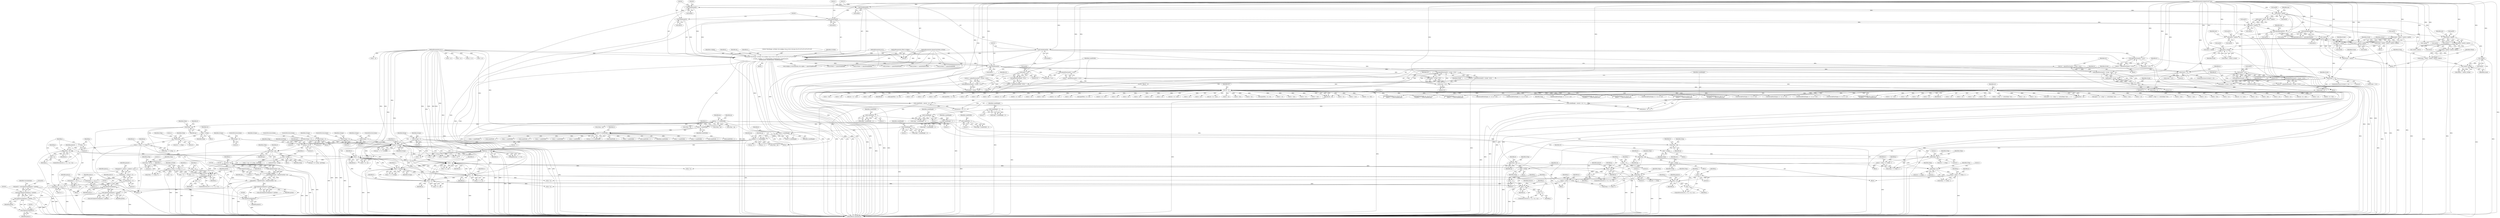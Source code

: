 digraph "0_poppler_9cf2325fb22f812b31858e519411f57747d39bd8_0@array" {
"1002623" [label="(Call,pix[2] = (int)((SplashCoord)pixAcc2 * pixMul))"];
"1002627" [label="(Call,(int)((SplashCoord)pixAcc2 * pixMul))"];
"1002629" [label="(Call,(SplashCoord)pixAcc2 * pixMul)"];
"1002630" [label="(Call,(SplashCoord)pixAcc2)"];
"1002578" [label="(Call,pixAcc2 += *p++)"];
"1002545" [label="(Call,pixAcc2 = 0)"];
"1002618" [label="(Call,(SplashCoord)pixAcc1 * pixMul)"];
"1002619" [label="(Call,(SplashCoord)pixAcc1)"];
"1002543" [label="(Call,pixAcc1 = pixAcc2 = 0)"];
"1002573" [label="(Call,pixAcc1 += *p++)"];
"1002607" [label="(Call,(SplashCoord)pixAcc0 * pixMul)"];
"1002608" [label="(Call,(SplashCoord)pixAcc0)"];
"1002541" [label="(Call,pixAcc0 = pixAcc1 = pixAcc2 = 0)"];
"1002568" [label="(Call,pixAcc0 += *p++)"];
"1002590" [label="(Call,pixMul = (SplashCoord)1 / (SplashCoord)(n * m))"];
"1002592" [label="(Call,(SplashCoord)1 / (SplashCoord)(n * m))"];
"1002593" [label="(Call,(SplashCoord)1)"];
"1002596" [label="(Call,(SplashCoord)(n * m))"];
"1002598" [label="(Call,n * m)"];
"1002552" [label="(Call,i < n)"];
"1002549" [label="(Call,i = 0)"];
"1002555" [label="(Call,++i)"];
"1002300" [label="(Call,n = yStep > 0 ? yStep : 1)"];
"1002303" [label="(Call,yStep > 0)"];
"1002123" [label="(Call,yStep = yp)"];
"1002142" [label="(Call,yp > 0)"];
"1000866" [label="(Call,yp = h / scaledHeight)"];
"1000868" [label="(Call,h / scaledHeight)"];
"1000192" [label="(Call,printf(\"drawImage: srcMode=%d srcAlpha=%d w=%d h=%d mat=[%.2f %.2f %.2f %.2f %.2f %.2f]\n\",\n\t   srcMode, srcAlpha, w, h, (double)mat[0], (double)mat[1], (double)mat[2],\n\t   (double)mat[3], (double)mat[4], (double)mat[5]))"];
"1000107" [label="(MethodParameterIn,SplashColorMode srcMode)"];
"1000108" [label="(MethodParameterIn,GBool srcAlpha)"];
"1000109" [label="(MethodParameterIn,int w)"];
"1000110" [label="(MethodParameterIn,int h)"];
"1000198" [label="(Call,(double)mat[0])"];
"1000111" [label="(MethodParameterIn,SplashCoord *mat)"];
"1000203" [label="(Call,(double)mat[1])"];
"1000208" [label="(Call,(double)mat[2])"];
"1000213" [label="(Call,(double)mat[3])"];
"1000218" [label="(Call,(double)mat[4])"];
"1000223" [label="(Call,(double)mat[5])"];
"1000604" [label="(Call,scaledHeight - 1)"];
"1000596" [label="(Call,scaledHeight - 1)"];
"1000575" [label="(Call,scaledHeight - 1)"];
"1000567" [label="(Call,scaledHeight - 1)"];
"1000507" [label="(Call,scaledHeight = abs(ty2 - ty) + 1)"];
"1000510" [label="(Call,abs(ty2 - ty))"];
"1000511" [label="(Call,ty2 - ty)"];
"1000497" [label="(Call,ty2 = splashFloor(mat[5] + yScale - 0.01))"];
"1000499" [label="(Call,splashFloor(mat[5] + yScale - 0.01))"];
"1000504" [label="(Call,yScale - 0.01)"];
"1000465" [label="(Call,yScale >= 0)"];
"1000399" [label="(Call,mat[2] / yScale)"];
"1000387" [label="(Call,mat[1] * mat[2])"];
"1000321" [label="(Call,splashAbs(mat[1]))"];
"1000307" [label="(Call,mat[1] * mat[2])"];
"1000380" [label="(Call,yScale = mat[3] - (mat[1] * mat[2]) / mat[0])"];
"1000382" [label="(Call,mat[3] - (mat[1] * mat[2]) / mat[0])"];
"1000300" [label="(Call,mat[0] * mat[3])"];
"1000386" [label="(Call,(mat[1] * mat[2]) / mat[0])"];
"1000325" [label="(Call,splashAbs(mat[0]))"];
"1000357" [label="(Call,-mat[3] / yScale)"];
"1000358" [label="(Call,-mat[3])"];
"1000345" [label="(Call,mat[0] * mat[3])"];
"1000338" [label="(Call,yScale = mat[2] - (mat[0] * mat[3]) / mat[1])"];
"1000340" [label="(Call,mat[2] - (mat[0] * mat[3]) / mat[1])"];
"1000344" [label="(Call,(mat[0] * mat[3]) / mat[1])"];
"1000334" [label="(Call,-mat[1])"];
"1000477" [label="(Call,ty2 = splashFloor(mat[5] + yScale + 0.01))"];
"1000479" [label="(Call,splashFloor(mat[5] + yScale + 0.01))"];
"1000472" [label="(Call,mat[5] - 0.01)"];
"1000489" [label="(Call,ty = splashFloor(mat[5] + 0.01))"];
"1000491" [label="(Call,splashFloor(mat[5] + 0.01))"];
"1000469" [label="(Call,ty = splashFloor(mat[5] - 0.01))"];
"1000471" [label="(Call,splashFloor(mat[5] - 0.01))"];
"1002137" [label="(Call,++yStep)"];
"1002526" [label="(Call,m = xStep > 0 ? xStep : 1)"];
"1002529" [label="(Call,xStep > 0)"];
"1002488" [label="(Call,xStep = xp)"];
"1000876" [label="(Call,xp = w / scaledWidth)"];
"1000878" [label="(Call,w / scaledWidth)"];
"1000588" [label="(Call,scaledWidth - 1)"];
"1000550" [label="(Call,scaledWidth - 1)"];
"1000456" [label="(Call,scaledWidth = abs(tx2 - tx) + 1)"];
"1000459" [label="(Call,abs(tx2 - tx))"];
"1000460" [label="(Call,tx2 - tx)"];
"1000426" [label="(Call,tx2 = splashFloor(mat[4] + xScale + 0.01))"];
"1000428" [label="(Call,splashFloor(mat[4] + xScale + 0.01))"];
"1000421" [label="(Call,mat[4] - 0.01)"];
"1000414" [label="(Call,xScale >= 0)"];
"1000375" [label="(Call,xScale = mat[0])"];
"1000332" [label="(Call,xScale = -mat[1])"];
"1000446" [label="(Call,tx2 = splashFloor(mat[4] + xScale - 0.01))"];
"1000448" [label="(Call,splashFloor(mat[4] + xScale - 0.01))"];
"1000453" [label="(Call,xScale - 0.01)"];
"1000418" [label="(Call,tx = splashFloor(mat[4] - 0.01))"];
"1000420" [label="(Call,splashFloor(mat[4] - 0.01))"];
"1000438" [label="(Call,tx = splashFloor(mat[4] + 0.01))"];
"1000440" [label="(Call,splashFloor(mat[4] + 0.01))"];
"1002502" [label="(Call,++xStep)"];
"1002587" [label="(Call,w - m)"];
"1003010" [label="(Call,w - m)"];
"1000906" [label="(Call,(yp + 1) * w)"];
"1000895" [label="(Call,w * nComps)"];
"1000883" [label="(Call,w % scaledWidth)"];
"1000286" [label="(Call,nComps = 4)"];
"1000266" [label="(Call,nComps = 4)"];
"1000231" [label="(Call,nComps = 0)"];
"1000276" [label="(Call,nComps = 3)"];
"1000256" [label="(Call,nComps = 3)"];
"1000246" [label="(Call,nComps = 1)"];
"1002171" [label="(Call,w * nComps)"];
"1002404" [label="(Call,w - m)"];
"1002794" [label="(Call,w - m)"];
"1002766" [label="(Call,j < m)"];
"1002763" [label="(Call,j = 0)"];
"1002769" [label="(Call,++j)"];
"1002730" [label="(Call,m = xStep > 0 ? xStep : 1)"];
"1002733" [label="(Call,xStep > 0)"];
"1002706" [label="(Call,++xStep)"];
"1002692" [label="(Call,xStep = xp)"];
"1002391" [label="(Call,j < m)"];
"1002388" [label="(Call,j = 0)"];
"1002394" [label="(Call,++j)"];
"1002361" [label="(Call,m = xStep > 0 ? xStep : 1)"];
"1002364" [label="(Call,xStep > 0)"];
"1002323" [label="(Call,xStep = xp)"];
"1002337" [label="(Call,++xStep)"];
"1002980" [label="(Call,j < m)"];
"1002977" [label="(Call,j = 0)"];
"1002983" [label="(Call,++j)"];
"1002942" [label="(Call,m = xStep > 0 ? xStep : 1)"];
"1002945" [label="(Call,xStep > 0)"];
"1002918" [label="(Call,++xStep)"];
"1002904" [label="(Call,xStep = xp)"];
"1002562" [label="(Call,j < m)"];
"1002565" [label="(Call,++j)"];
"1002559" [label="(Call,j = 0)"];
"1002731" [label="(Identifier,m)"];
"1002709" [label="(Identifier,rot)"];
"1000195" [label="(Identifier,srcAlpha)"];
"1000598" [label="(Literal,1)"];
"1000433" [label="(Call,xScale + 0.01)"];
"1002392" [label="(Identifier,j)"];
"1002693" [label="(Identifier,xStep)"];
"1002770" [label="(Identifier,j)"];
"1002457" [label="(Call,tx + x2)"];
"1000397" [label="(Call,xShear = mat[2] / yScale)"];
"1000565" [label="(Call,ySign * (scaledHeight - 1))"];
"1002734" [label="(Identifier,xStep)"];
"1002866" [label="(Call,ty + y2)"];
"1000936" [label="(Call,srcAlpha || (vectorAntialias && clipRes != splashClipAllInside))"];
"1002944" [label="(Call,xStep > 0 ? xStep : 1)"];
"1003121" [label="(MethodReturn,SplashError)"];
"1002361" [label="(Call,m = xStep > 0 ? xStep : 1)"];
"1000417" [label="(Block,)"];
"1002403" [label="(Identifier,p)"];
"1002610" [label="(Identifier,pixAcc0)"];
"1000868" [label="(Call,h / scaledHeight)"];
"1000510" [label="(Call,abs(ty2 - ty))"];
"1000111" [label="(MethodParameterIn,SplashCoord *mat)"];
"1000588" [label="(Call,scaledWidth - 1)"];
"1002300" [label="(Call,n = yStep > 0 ? yStep : 1)"];
"1000386" [label="(Call,(mat[1] * mat[2]) / mat[0])"];
"1000308" [label="(Call,mat[1])"];
"1000339" [label="(Identifier,yScale)"];
"1002370" [label="(Identifier,p)"];
"1001732" [label="(Call,w - m)"];
"1000567" [label="(Call,scaledHeight - 1)"];
"1002765" [label="(Literal,0)"];
"1000657" [label="(Call,ulx = tx + ulx1)"];
"1000268" [label="(Literal,4)"];
"1002305" [label="(Literal,0)"];
"1002169" [label="(Call,p += w * nComps)"];
"1002125" [label="(Identifier,yp)"];
"1000307" [label="(Call,mat[1] * mat[2])"];
"1000662" [label="(Call,uly = ty + uly1)"];
"1002976" [label="(ControlStructure,for (j = 0; j < m; ++j))"];
"1002877" [label="(Call,ty + y2)"];
"1002142" [label="(Call,yp > 0)"];
"1000511" [label="(Call,ty2 - ty)"];
"1002596" [label="(Call,(SplashCoord)(n * m))"];
"1000365" [label="(Call,-mat[0] / mat[1])"];
"1002580" [label="(Call,*p++)"];
"1000197" [label="(Identifier,h)"];
"1002791" [label="(Identifier,p)"];
"1000258" [label="(Literal,3)"];
"1000569" [label="(Literal,1)"];
"1002767" [label="(Identifier,j)"];
"1000334" [label="(Call,-mat[1])"];
"1000573" [label="(Call,ySign * (scaledHeight - 1))"];
"1000311" [label="(Call,mat[2])"];
"1002381" [label="(Call,i < n)"];
"1000416" [label="(Literal,0)"];
"1002732" [label="(Call,xStep > 0 ? xStep : 1)"];
"1000881" [label="(Call,xq = w % scaledWidth)"];
"1002146" [label="(Identifier,lastYStep)"];
"1002560" [label="(Identifier,j)"];
"1001815" [label="(Call,drawAAPixel(&pipe, tx + x2, ty + y2))"];
"1000289" [label="(ControlStructure,break;)"];
"1002951" [label="(Identifier,p)"];
"1002863" [label="(Call,tx + x2)"];
"1002593" [label="(Call,(SplashCoord)1)"];
"1002503" [label="(Identifier,xStep)"];
"1002919" [label="(Identifier,xStep)"];
"1002362" [label="(Identifier,m)"];
"1000345" [label="(Call,mat[0] * mat[3])"];
"1000415" [label="(Identifier,xScale)"];
"1000381" [label="(Identifier,yScale)"];
"1002547" [label="(Literal,0)"];
"1000205" [label="(Call,mat[1])"];
"1002443" [label="(Call,drawAAPixel(&pipe, tx + x2, ty + y2))"];
"1003105" [label="(Call,xSrc += xStep)"];
"1000320" [label="(Call,splashAbs(mat[1]) > splashAbs(mat[0]))"];
"1002541" [label="(Call,pixAcc0 = pixAcc1 = pixAcc2 = 0)"];
"1002573" [label="(Call,pixAcc1 += *p++)"];
"1000304" [label="(Call,mat[3])"];
"1002389" [label="(Identifier,j)"];
"1000568" [label="(Identifier,scaledHeight)"];
"1002592" [label="(Call,(SplashCoord)1 / (SplashCoord)(n * m))"];
"1000682" [label="(Call,lly = ty + lly1)"];
"1002983" [label="(Call,++j)"];
"1001342" [label="(Call,tx + x2)"];
"1000429" [label="(Call,mat[4] + xScale + 0.01)"];
"1001983" [label="(Call,w - m)"];
"1000967" [label="(Call,yStep = yp)"];
"1002579" [label="(Identifier,pixAcc2)"];
"1000247" [label="(Identifier,nComps)"];
"1002984" [label="(Identifier,j)"];
"1000110" [label="(MethodParameterIn,int h)"];
"1002225" [label="(Call,scaledWidth - 1)"];
"1002531" [label="(Literal,0)"];
"1002739" [label="(Identifier,p)"];
"1002569" [label="(Identifier,pixAcc0)"];
"1002575" [label="(Call,*p++)"];
"1000391" [label="(Call,mat[2])"];
"1000246" [label="(Call,nComps = 1)"];
"1002333" [label="(Block,)"];
"1002487" [label="(Block,)"];
"1002393" [label="(Identifier,m)"];
"1002949" [label="(Literal,1)"];
"1000232" [label="(Identifier,nComps)"];
"1002173" [label="(Identifier,nComps)"];
"1000210" [label="(Call,mat[2])"];
"1001367" [label="(Call,x < scaledWidth)"];
"1000321" [label="(Call,splashAbs(mat[1]))"];
"1002735" [label="(Literal,0)"];
"1002605" [label="(Call,(int)((SplashCoord)pixAcc0 * pixMul))"];
"1002590" [label="(Call,pixMul = (SplashCoord)1 / (SplashCoord)(n * m))"];
"1002144" [label="(Literal,0)"];
"1000447" [label="(Identifier,tx2)"];
"1000508" [label="(Identifier,scaledHeight)"];
"1000589" [label="(Identifier,scaledWidth)"];
"1002570" [label="(Call,*p++)"];
"1002632" [label="(Identifier,pixAcc2)"];
"1002636" [label="(Identifier,vectorAntialias)"];
"1000352" [label="(Call,mat[1])"];
"1000112" [label="(Block,)"];
"1002980" [label="(Call,j < m)"];
"1002568" [label="(Call,pixAcc0 += *p++)"];
"1002490" [label="(Identifier,xp)"];
"1000376" [label="(Identifier,xScale)"];
"1002733" [label="(Call,xStep > 0)"];
"1002589" [label="(Identifier,m)"];
"1000108" [label="(MethodParameterIn,GBool srcAlpha)"];
"1000625" [label="(Call,urx = tx + ury1)"];
"1000273" [label="(Call,srcMode == splashModeBGR8)"];
"1000692" [label="(Call,lry = ty + lry1)"];
"1000266" [label="(Call,nComps = 4)"];
"1002654" [label="(Call,ty + y2)"];
"1000382" [label="(Call,mat[3] - (mat[1] * mat[2]) / mat[0])"];
"1000500" [label="(Call,mat[5] + yScale - 0.01)"];
"1001582" [label="(Call,tx + x2)"];
"1002505" [label="(Identifier,rot)"];
"1001334" [label="(Call,ty + y2)"];
"1002860" [label="(Call,drawAAPixel(&pipe, tx + x2, ty + y2))"];
"1002304" [label="(Identifier,yStep)"];
"1000465" [label="(Call,yScale >= 0)"];
"1000358" [label="(Call,-mat[3])"];
"1002616" [label="(Call,(int)((SplashCoord)pixAcc1 * pixMul))"];
"1000362" [label="(Identifier,yScale)"];
"1002773" [label="(Identifier,pixAcc0)"];
"1002600" [label="(Identifier,m)"];
"1000490" [label="(Identifier,ty)"];
"1000287" [label="(Identifier,nComps)"];
"1000509" [label="(Call,abs(ty2 - ty) + 1)"];
"1001832" [label="(Call,ty + y2)"];
"1000439" [label="(Identifier,tx)"];
"1000489" [label="(Call,ty = splashFloor(mat[5] + 0.01))"];
"1002140" [label="(Identifier,n)"];
"1001089" [label="(Call,scaledWidth - 1)"];
"1000576" [label="(Identifier,scaledHeight)"];
"1000479" [label="(Call,splashFloor(mat[5] + yScale + 0.01))"];
"1002987" [label="(Identifier,pixAcc0)"];
"1002769" [label="(Call,++j)"];
"1002394" [label="(Call,++j)"];
"1000879" [label="(Identifier,w)"];
"1001021" [label="(Call,q += w)"];
"1001579" [label="(Call,drawPixel(&pipe, tx + x2, ty + y2,\n\t\t\tclipRes2 == splashClipAllInside))"];
"1002309" [label="(Identifier,srcMode)"];
"1000513" [label="(Identifier,ty)"];
"1000869" [label="(Identifier,h)"];
"1000353" [label="(Identifier,mat)"];
"1002502" [label="(Call,++xStep)"];
"1001821" [label="(Call,ty + y2)"];
"1000679" [label="(Call,tx + llx1)"];
"1002607" [label="(Call,(SplashCoord)pixAcc0 * pixMul)"];
"1002542" [label="(Identifier,pixAcc0)"];
"1002083" [label="(Call,drawPixel(&pipe, tx + x2, ty + y2,\n\t\t\tclipRes2 == splashClipAllInside))"];
"1000267" [label="(Identifier,nComps)"];
"1000191" [label="(Block,)"];
"1000200" [label="(Call,mat[0])"];
"1000448" [label="(Call,splashFloor(mat[4] + xScale - 0.01))"];
"1002365" [label="(Identifier,xStep)"];
"1003099" [label="(Call,ty + y2)"];
"1002903" [label="(Block,)"];
"1002566" [label="(Identifier,j)"];
"1001068" [label="(Call,tx + k1)"];
"1000231" [label="(Call,nComps = 0)"];
"1002460" [label="(Call,ty + y2)"];
"1002327" [label="(Identifier,xt)"];
"1002545" [label="(Call,pixAcc2 = 0)"];
"1000480" [label="(Call,mat[5] + yScale + 0.01)"];
"1002492" [label="(Identifier,xt)"];
"1002558" [label="(ControlStructure,for (j = 0; j < m; ++j))"];
"1003008" [label="(Call,4 * (w - m))"];
"1002559" [label="(Call,j = 0)"];
"1002532" [label="(Identifier,xStep)"];
"1003088" [label="(Call,ty + y2)"];
"1000349" [label="(Call,mat[3])"];
"1000279" [label="(ControlStructure,break;)"];
"1000548" [label="(Call,xSign * (scaledWidth - 1))"];
"1002533" [label="(Literal,1)"];
"1000885" [label="(Identifier,scaledWidth)"];
"1000507" [label="(Call,scaledHeight = abs(ty2 - ty) + 1)"];
"1002216" [label="(Call,spanXMin = tx + k1)"];
"1001331" [label="(Call,tx + x2)"];
"1003007" [label="(Identifier,p)"];
"1000460" [label="(Call,tx2 - tx)"];
"1002918" [label="(Call,++xStep)"];
"1000659" [label="(Call,tx + ulx1)"];
"1002306" [label="(Identifier,yStep)"];
"1002737" [label="(Literal,1)"];
"1002691" [label="(Block,)"];
"1001568" [label="(Call,drawAAPixel(&pipe, tx + x2, ty + y2))"];
"1000325" [label="(Call,splashAbs(mat[0]))"];
"1000383" [label="(Call,mat[3])"];
"1002578" [label="(Call,pixAcc2 += *p++)"];
"1002979" [label="(Literal,0)"];
"1001485" [label="(Call,w - m)"];
"1002244" [label="(Call,ty + ySign * y + (int)(yShear * k1))"];
"1002970" [label="(Call,i < n)"];
"1000192" [label="(Call,printf(\"drawImage: srcMode=%d srcAlpha=%d w=%d h=%d mat=[%.2f %.2f %.2f %.2f %.2f %.2f]\n\",\n\t   srcMode, srcAlpha, w, h, (double)mat[0], (double)mat[1], (double)mat[2],\n\t   (double)mat[3], (double)mat[4], (double)mat[5]))"];
"1000455" [label="(Literal,0.01)"];
"1001173" [label="(Call,xStep = xp)"];
"1000575" [label="(Call,scaledHeight - 1)"];
"1002622" [label="(Identifier,pixMul)"];
"1000470" [label="(Identifier,ty)"];
"1000283" [label="(Call,srcMode == splashModeCMYK8)"];
"1000471" [label="(Call,splashFloor(mat[5] - 0.01))"];
"1002763" [label="(Call,j = 0)"];
"1002446" [label="(Call,tx + x2)"];
"1002171" [label="(Call,w * nComps)"];
"1000586" [label="(Call,xSign * (scaledWidth - 1))"];
"1000422" [label="(Call,mat[4])"];
"1000253" [label="(Call,srcMode == splashModeRGB8)"];
"1002914" [label="(Block,)"];
"1002072" [label="(Call,drawAAPixel(&pipe, tx + x2, ty + y2))"];
"1002587" [label="(Call,w - m)"];
"1002143" [label="(Identifier,yp)"];
"1000229" [label="(Identifier,ok)"];
"1000107" [label="(MethodParameterIn,SplashColorMode srcMode)"];
"1002623" [label="(Call,pix[2] = (int)((SplashCoord)pixAcc2 * pixMul))"];
"1002627" [label="(Call,(int)((SplashCoord)pixAcc2 * pixMul))"];
"1000425" [label="(Literal,0.01)"];
"1002981" [label="(Identifier,j)"];
"1002404" [label="(Call,w - m)"];
"1002730" [label="(Call,m = xStep > 0 ? xStep : 1)"];
"1000238" [label="(Block,)"];
"1002301" [label="(Identifier,n)"];
"1002898" [label="(Call,x < scaledWidth)"];
"1000602" [label="(Call,ySign * (scaledHeight - 1))"];
"1000476" [label="(Literal,0.01)"];
"1000617" [label="(Call,tx + uly1)"];
"1001345" [label="(Call,ty + y2)"];
"1000196" [label="(Identifier,w)"];
"1001272" [label="(Call,w - m)"];
"1002702" [label="(Block,)"];
"1000249" [label="(ControlStructure,break;)"];
"1002633" [label="(Identifier,pixMul)"];
"1000577" [label="(Literal,1)"];
"1002796" [label="(Identifier,m)"];
"1000884" [label="(Identifier,w)"];
"1002122" [label="(Block,)"];
"1000395" [label="(Identifier,mat)"];
"1002977" [label="(Call,j = 0)"];
"1002232" [label="(Call,tx + k1)"];
"1000463" [label="(Literal,1)"];
"1000223" [label="(Call,(double)mat[5])"];
"1000428" [label="(Call,splashFloor(mat[4] + xScale + 0.01))"];
"1002498" [label="(Block,)"];
"1003011" [label="(Identifier,w)"];
"1002762" [label="(ControlStructure,for (j = 0; j < m; ++j))"];
"1002624" [label="(Call,pix[2])"];
"1003021" [label="(Call,n * m)"];
"1000627" [label="(Call,tx + ury1)"];
"1002449" [label="(Call,ty + y2)"];
"1000357" [label="(Call,-mat[3] / yScale)"];
"1002548" [label="(ControlStructure,for (i = 0; i < n; ++i))"];
"1000484" [label="(Call,yScale + 0.01)"];
"1000418" [label="(Call,tx = splashFloor(mat[4] - 0.01))"];
"1000437" [label="(Block,)"];
"1002561" [label="(Literal,0)"];
"1000374" [label="(Block,)"];
"1002340" [label="(Identifier,rot)"];
"1002603" [label="(Identifier,pix)"];
"1000491" [label="(Call,splashFloor(mat[5] + 0.01))"];
"1002242" [label="(Call,spanY = ty + ySign * y + (int)(yShear * k1))"];
"1000677" [label="(Call,llx = tx + llx1)"];
"1002552" [label="(Call,i < n)"];
"1002574" [label="(Identifier,pixAcc1)"];
"1002323" [label="(Call,xStep = xp)"];
"1000301" [label="(Call,mat[0])"];
"1002904" [label="(Call,xStep = xp)"];
"1002562" [label="(Call,j < m)"];
"1000414" [label="(Call,xScale >= 0)"];
"1002549" [label="(Call,i = 0)"];
"1001612" [label="(Call,xStep = xp)"];
"1002544" [label="(Identifier,pixAcc1)"];
"1002768" [label="(Identifier,m)"];
"1000891" [label="(Call,(yp + 1) * w * nComps)"];
"1001092" [label="(Call,spanY = ty + ySign * y + (int)(yShear * k1))"];
"1000213" [label="(Call,(double)mat[3])"];
"1001826" [label="(Call,drawPixel(&pipe, tx + x2, ty + y2,\n\t\t\tclipRes2 == splashClipAllInside))"];
"1002686" [label="(Call,x < scaledWidth)"];
"1002921" [label="(Identifier,rot)"];
"1000504" [label="(Call,yScale - 0.01)"];
"1002138" [label="(Identifier,yStep)"];
"1000499" [label="(Call,splashFloor(mat[5] + yScale - 0.01))"];
"1000256" [label="(Call,nComps = 3)"];
"1000193" [label="(Literal,\"drawImage: srcMode=%d srcAlpha=%d w=%d h=%d mat=[%.2f %.2f %.2f %.2f %.2f %.2f]\n\")"];
"1000488" [label="(Block,)"];
"1000356" [label="(Identifier,xShear)"];
"1000694" [label="(Call,ty + lry1)"];
"1000637" [label="(Call,tx + lly1)"];
"1000986" [label="(Call,yp > 0)"];
"1003010" [label="(Call,w - m)"];
"1002398" [label="(Identifier,pixAcc0)"];
"1001585" [label="(Call,ty + y2)"];
"1001829" [label="(Call,tx + x2)"];
"1000897" [label="(Identifier,nComps)"];
"1002363" [label="(Call,xStep > 0 ? xStep : 1)"];
"1000498" [label="(Identifier,ty2)"];
"1002139" [label="(Call,n = (yp > 0) ? yStep : lastYStep)"];
"1002943" [label="(Identifier,m)"];
"1000478" [label="(Identifier,ty2)"];
"1000667" [label="(Call,urx = tx + urx1)"];
"1000457" [label="(Identifier,scaledWidth)"];
"1000398" [label="(Identifier,xShear)"];
"1000203" [label="(Call,(double)mat[1])"];
"1000867" [label="(Identifier,yp)"];
"1000449" [label="(Call,mat[4] + xScale - 0.01)"];
"1002942" [label="(Call,m = xStep > 0 ? xStep : 1)"];
"1002947" [label="(Literal,0)"];
"1002611" [label="(Identifier,pixMul)"];
"1002795" [label="(Identifier,w)"];
"1000512" [label="(Identifier,ty2)"];
"1000243" [label="(Call,srcMode == splashModeMono8)"];
"1002621" [label="(Identifier,pixAcc1)"];
"1002391" [label="(Call,j < m)"];
"1000883" [label="(Call,w % scaledWidth)"];
"1000876" [label="(Call,xp = w / scaledWidth)"];
"1001075" [label="(Call,scaledWidth - 1)"];
"1000236" [label="(Identifier,bitmap)"];
"1002239" [label="(Call,scaledWidth - 1)"];
"1000341" [label="(Call,mat[2])"];
"1000377" [label="(Call,mat[0])"];
"1002145" [label="(Identifier,yStep)"];
"1002388" [label="(Call,j = 0)"];
"1000516" [label="(Identifier,xSign)"];
"1002978" [label="(Identifier,j)"];
"1002908" [label="(Identifier,xt)"];
"1000669" [label="(Call,tx + urx1)"];
"1001167" [label="(Call,x < scaledWidth)"];
"1000462" [label="(Identifier,tx)"];
"1000453" [label="(Call,xScale - 0.01)"];
"1000346" [label="(Call,mat[0])"];
"1000419" [label="(Identifier,tx)"];
"1002133" [label="(Block,)"];
"1001094" [label="(Call,ty + ySign * y + (int)(yShear * k1))"];
"1001080" [label="(Call,spanXMax = tx + k1)"];
"1000198" [label="(Call,(double)mat[0])"];
"1002206" [label="(Call,scaledWidth - 1)"];
"1000421" [label="(Call,mat[4] - 0.01)"];
"1002905" [label="(Identifier,xStep)"];
"1002564" [label="(Identifier,m)"];
"1002218" [label="(Call,tx + k1)"];
"1002608" [label="(Call,(SplashCoord)pixAcc0)"];
"1003093" [label="(Call,drawPixel(&pipe, tx + x2, ty + y2,\n\t\t      clipRes2 == splashClipAllInside))"];
"1002317" [label="(Call,x < scaledWidth)"];
"1002694" [label="(Identifier,xp)"];
"1002307" [label="(Literal,1)"];
"1000257" [label="(Identifier,nComps)"];
"1000872" [label="(Identifier,yq)"];
"1002075" [label="(Call,tx + x2)"];
"1000388" [label="(Call,mat[1])"];
"1001267" [label="(Call,w - m)"];
"1002707" [label="(Identifier,xStep)"];
"1000647" [label="(Call,tx + lry1)"];
"1000288" [label="(Literal,4)"];
"1000551" [label="(Identifier,scaledWidth)"];
"1002671" [label="(Call,xSrc += xStep)"];
"1000366" [label="(Call,-mat[0])"];
"1000277" [label="(Identifier,nComps)"];
"1000426" [label="(Call,tx2 = splashFloor(mat[4] + xScale + 0.01))"];
"1000906" [label="(Call,(yp + 1) * w)"];
"1000438" [label="(Call,tx = splashFloor(mat[4] + 0.01))"];
"1002546" [label="(Identifier,pixAcc2)"];
"1002325" [label="(Identifier,xp)"];
"1000866" [label="(Call,yp = h / scaledHeight)"];
"1000907" [label="(Call,yp + 1)"];
"1002871" [label="(Call,drawPixel(&pipe, tx + x2, ty + y2,\n\t\t      clipRes2 == splashClipAllInside))"];
"1002585" [label="(Call,3 * (w - m))"];
"1002948" [label="(Identifier,xStep)"];
"1002584" [label="(Identifier,p)"];
"1002337" [label="(Call,++xStep)"];
"1002945" [label="(Call,xStep > 0)"];
"1002526" [label="(Call,m = xStep > 0 ? xStep : 1)"];
"1002764" [label="(Identifier,j)"];
"1000327" [label="(Identifier,mat)"];
"1000375" [label="(Call,xScale = mat[0])"];
"1002390" [label="(Literal,0)"];
"1000440" [label="(Call,splashFloor(mat[4] + 0.01))"];
"1000403" [label="(Identifier,yScale)"];
"1002123" [label="(Call,yStep = yp)"];
"1001066" [label="(Call,spanXMin = tx + k1)"];
"1002402" [label="(Call,p += w - m)"];
"1002648" [label="(Call,drawAAPixel(&pipe, tx + x2, ty + y2))"];
"1000604" [label="(Call,scaledHeight - 1)"];
"1000269" [label="(ControlStructure,break;)"];
"1000467" [label="(Literal,0)"];
"1000233" [label="(Literal,0)"];
"1002874" [label="(Call,tx + x2)"];
"1000333" [label="(Identifier,xScale)"];
"1000892" [label="(Call,yp + 1)"];
"1000109" [label="(MethodParameterIn,int w)"];
"1002651" [label="(Call,tx + x2)"];
"1000309" [label="(Identifier,mat)"];
"1000286" [label="(Call,nComps = 4)"];
"1000387" [label="(Call,mat[1] * mat[2])"];
"1002805" [label="(Call,n * m)"];
"1002338" [label="(Identifier,xStep)"];
"1002324" [label="(Identifier,xStep)"];
"1000331" [label="(Block,)"];
"1000468" [label="(Block,)"];
"1000406" [label="(Call,mat[1] / mat[0])"];
"1000873" [label="(Call,h % scaledHeight)"];
"1001056" [label="(Call,scaledWidth - 1)"];
"1002906" [label="(Identifier,xp)"];
"1002618" [label="(Call,(SplashCoord)pixAcc1 * pixMul)"];
"1000263" [label="(Call,srcMode == splashModeXBGR8)"];
"1001853" [label="(Call,x < scaledWidth)"];
"1002756" [label="(Call,i < n)"];
"1001082" [label="(Call,tx + k1)"];
"1000550" [label="(Call,scaledWidth - 1)"];
"1002555" [label="(Call,++i)"];
"1002591" [label="(Identifier,pixMul)"];
"1002527" [label="(Identifier,m)"];
"1002366" [label="(Literal,0)"];
"1000340" [label="(Call,mat[2] - (mat[0] * mat[3]) / mat[1])"];
"1002174" [label="(Call,lastYStep = yStep)"];
"1000355" [label="(Call,xShear = -mat[3] / yScale)"];
"1000882" [label="(Identifier,xq)"];
"1001018" [label="(Call,w * nComps)"];
"1002488" [label="(Call,xStep = xp)"];
"1000877" [label="(Identifier,xp)"];
"1000910" [label="(Identifier,w)"];
"1002367" [label="(Identifier,xStep)"];
"1002595" [label="(Literal,1)"];
"1000615" [label="(Call,ulx = tx + uly1)"];
"1000635" [label="(Call,llx = tx + lly1)"];
"1000259" [label="(ControlStructure,break;)"];
"1000464" [label="(ControlStructure,if (yScale >= 0))"];
"1000664" [label="(Call,ty + uly1)"];
"1002086" [label="(Call,tx + x2)"];
"1002137" [label="(Call,++yStep)"];
"1000400" [label="(Call,mat[2])"];
"1000870" [label="(Identifier,scaledHeight)"];
"1000420" [label="(Call,splashFloor(mat[4] - 0.01))"];
"1000458" [label="(Call,abs(tx2 - tx) + 1)"];
"1002629" [label="(Call,(SplashCoord)pixAcc2 * pixMul)"];
"1002543" [label="(Call,pixAcc1 = pixAcc2 = 0)"];
"1002556" [label="(Identifier,i)"];
"1000492" [label="(Call,mat[5] + 0.01)"];
"1000278" [label="(Literal,3)"];
"1002766" [label="(Call,j < m)"];
"1002395" [label="(Identifier,j)"];
"1000466" [label="(Identifier,yScale)"];
"1002489" [label="(Identifier,xStep)"];
"1000606" [label="(Literal,1)"];
"1002405" [label="(Identifier,w)"];
"1000220" [label="(Call,mat[4])"];
"1000689" [label="(Call,tx + lrx1)"];
"1000335" [label="(Call,mat[1])"];
"1000322" [label="(Call,mat[1])"];
"1000506" [label="(Literal,0.01)"];
"1002364" [label="(Call,xStep > 0)"];
"1000473" [label="(Call,mat[5])"];
"1000456" [label="(Call,scaledWidth = abs(tx2 - tx) + 1)"];
"1000596" [label="(Call,scaledHeight - 1)"];
"1002124" [label="(Identifier,yStep)"];
"1000674" [label="(Call,ty + ury1)"];
"1001339" [label="(Call,drawPixel(&pipe, tx + x2, ty + y2,\n\t\t\tclipRes2 == splashClipAllInside))"];
"1002172" [label="(Identifier,w)"];
"1002619" [label="(Call,(SplashCoord)pixAcc1)"];
"1000300" [label="(Call,mat[0] * mat[3])"];
"1000687" [label="(Call,lrx = tx + lrx1)"];
"1000518" [label="(Call,xScale < 0)"];
"1002454" [label="(Call,drawPixel(&pipe, tx + x2, ty + y2,\n\t\t      clipRes2 == splashClipAllInside))"];
"1000441" [label="(Call,mat[4] + 0.01)"];
"1000427" [label="(Identifier,tx2)"];
"1002598" [label="(Call,n * m)"];
"1001574" [label="(Call,ty + y2)"];
"1000605" [label="(Identifier,scaledHeight)"];
"1003082" [label="(Call,drawAAPixel(&pipe, tx + x2, ty + y2))"];
"1003085" [label="(Call,tx + x2)"];
"1002550" [label="(Identifier,i)"];
"1000218" [label="(Call,(double)mat[4])"];
"1003012" [label="(Identifier,m)"];
"1000194" [label="(Identifier,srcMode)"];
"1000505" [label="(Identifier,yScale)"];
"1000215" [label="(Call,mat[3])"];
"1002535" [label="(Identifier,p)"];
"1002554" [label="(Identifier,n)"];
"1002588" [label="(Identifier,w)"];
"1000590" [label="(Literal,1)"];
"1000684" [label="(Call,ty + lly1)"];
"1002567" [label="(Block,)"];
"1000225" [label="(Call,mat[5])"];
"1002736" [label="(Identifier,xStep)"];
"1002883" [label="(Call,xSrc += xStep)"];
"1000344" [label="(Call,(mat[0] * mat[3]) / mat[1])"];
"1002692" [label="(Call,xStep = xp)"];
"1002946" [label="(Identifier,xStep)"];
"1000446" [label="(Call,tx2 = splashFloor(mat[4] + xScale - 0.01))"];
"1002696" [label="(Identifier,xt)"];
"1002078" [label="(Call,ty + y2)"];
"1000672" [label="(Call,ury = ty + ury1)"];
"1000248" [label="(Literal,1)"];
"1000594" [label="(Call,ySign * (scaledHeight - 1))"];
"1000527" [label="(Call,yScale < 0)"];
"1002230" [label="(Call,spanXMax = tx + k1)"];
"1000597" [label="(Identifier,scaledHeight)"];
"1002302" [label="(Call,yStep > 0 ? yStep : 1)"];
"1002466" [label="(Call,xSrc += xStep)"];
"1001978" [label="(Call,w - m)"];
"1000645" [label="(Call,lrx = tx + lry1)"];
"1000276" [label="(Call,nComps = 3)"];
"1002406" [label="(Identifier,m)"];
"1001727" [label="(Call,w - m)"];
"1002387" [label="(ControlStructure,for (j = 0; j < m; ++j))"];
"1002529" [label="(Call,xStep > 0)"];
"1001818" [label="(Call,tx + x2)"];
"1002563" [label="(Identifier,j)"];
"1000497" [label="(Call,ty2 = splashFloor(mat[5] + yScale - 0.01))"];
"1001373" [label="(Call,xStep = xp)"];
"1002089" [label="(Call,ty + y2)"];
"1002659" [label="(Call,drawPixel(&pipe, tx + x2, ty + y2,\n\t\t      clipRes2 == splashClipAllInside))"];
"1000895" [label="(Call,w * nComps)"];
"1002794" [label="(Call,w - m)"];
"1002303" [label="(Call,yStep > 0)"];
"1000359" [label="(Call,mat[3])"];
"1000454" [label="(Identifier,xScale)"];
"1002662" [label="(Call,tx + x2)"];
"1000622" [label="(Call,ty - ulx1)"];
"1002565" [label="(Call,++j)"];
"1002141" [label="(Call,(yp > 0) ? yStep : lastYStep)"];
"1003096" [label="(Call,tx + x2)"];
"1000878" [label="(Call,w / scaledWidth)"];
"1001859" [label="(Call,xStep = xp)"];
"1000459" [label="(Call,abs(tx2 - tx))"];
"1000399" [label="(Call,mat[2] / yScale)"];
"1002415" [label="(Call,n * m)"];
"1000514" [label="(Literal,1)"];
"1002530" [label="(Identifier,xStep)"];
"1002599" [label="(Identifier,n)"];
"1000326" [label="(Call,mat[0])"];
"1000472" [label="(Call,mat[5] - 0.01)"];
"1002553" [label="(Identifier,i)"];
"1002982" [label="(Identifier,m)"];
"1000299" [label="(Call,mat[0] * mat[3] - mat[1] * mat[2])"];
"1000413" [label="(ControlStructure,if (xScale >= 0))"];
"1000394" [label="(Call,mat[0])"];
"1002792" [label="(Call,4 * (w - m))"];
"1002528" [label="(Call,xStep > 0 ? xStep : 1)"];
"1002706" [label="(Call,++xStep)"];
"1000208" [label="(Call,(double)mat[2])"];
"1000552" [label="(Literal,1)"];
"1002551" [label="(Literal,0)"];
"1001328" [label="(Call,drawAAPixel(&pipe, tx + x2, ty + y2))"];
"1000338" [label="(Call,yScale = mat[2] - (mat[0] * mat[3]) / mat[1])"];
"1001571" [label="(Call,tx + x2)"];
"1000880" [label="(Identifier,scaledWidth)"];
"1000380" [label="(Call,yScale = mat[3] - (mat[1] * mat[2]) / mat[0])"];
"1002630" [label="(Call,(SplashCoord)pixAcc2)"];
"1001490" [label="(Call,w - m)"];
"1002665" [label="(Call,ty + y2)"];
"1000332" [label="(Call,xScale = -mat[1])"];
"1000905" [label="(Call,gmalloc((yp + 1) * w))"];
"1002322" [label="(Block,)"];
"1000461" [label="(Identifier,tx2)"];
"1002368" [label="(Literal,1)"];
"1000896" [label="(Identifier,w)"];
"1001606" [label="(Call,x < scaledWidth)"];
"1000469" [label="(Call,ty = splashFloor(mat[5] - 0.01))"];
"1002482" [label="(Call,x < scaledWidth)"];
"1000477" [label="(Call,ty2 = splashFloor(mat[5] + yScale + 0.01))"];
"1002127" [label="(Identifier,yt)"];
"1002623" -> "1002487"  [label="AST: "];
"1002623" -> "1002627"  [label="CFG: "];
"1002624" -> "1002623"  [label="AST: "];
"1002627" -> "1002623"  [label="AST: "];
"1002636" -> "1002623"  [label="CFG: "];
"1002623" -> "1003121"  [label="DDG: "];
"1002623" -> "1003121"  [label="DDG: "];
"1002627" -> "1002623"  [label="DDG: "];
"1002627" -> "1002629"  [label="CFG: "];
"1002628" -> "1002627"  [label="AST: "];
"1002629" -> "1002627"  [label="AST: "];
"1002627" -> "1003121"  [label="DDG: "];
"1002629" -> "1002627"  [label="DDG: "];
"1002629" -> "1002627"  [label="DDG: "];
"1002629" -> "1002633"  [label="CFG: "];
"1002630" -> "1002629"  [label="AST: "];
"1002633" -> "1002629"  [label="AST: "];
"1002629" -> "1003121"  [label="DDG: "];
"1002629" -> "1003121"  [label="DDG: "];
"1002630" -> "1002629"  [label="DDG: "];
"1002618" -> "1002629"  [label="DDG: "];
"1002630" -> "1002632"  [label="CFG: "];
"1002631" -> "1002630"  [label="AST: "];
"1002632" -> "1002630"  [label="AST: "];
"1002633" -> "1002630"  [label="CFG: "];
"1002630" -> "1003121"  [label="DDG: "];
"1002578" -> "1002630"  [label="DDG: "];
"1002545" -> "1002630"  [label="DDG: "];
"1002578" -> "1002567"  [label="AST: "];
"1002578" -> "1002580"  [label="CFG: "];
"1002579" -> "1002578"  [label="AST: "];
"1002580" -> "1002578"  [label="AST: "];
"1002566" -> "1002578"  [label="CFG: "];
"1002578" -> "1003121"  [label="DDG: "];
"1002545" -> "1002578"  [label="DDG: "];
"1002545" -> "1002543"  [label="AST: "];
"1002545" -> "1002547"  [label="CFG: "];
"1002546" -> "1002545"  [label="AST: "];
"1002547" -> "1002545"  [label="AST: "];
"1002543" -> "1002545"  [label="CFG: "];
"1002545" -> "1002543"  [label="DDG: "];
"1002618" -> "1002616"  [label="AST: "];
"1002618" -> "1002622"  [label="CFG: "];
"1002619" -> "1002618"  [label="AST: "];
"1002622" -> "1002618"  [label="AST: "];
"1002616" -> "1002618"  [label="CFG: "];
"1002618" -> "1003121"  [label="DDG: "];
"1002618" -> "1002616"  [label="DDG: "];
"1002618" -> "1002616"  [label="DDG: "];
"1002619" -> "1002618"  [label="DDG: "];
"1002607" -> "1002618"  [label="DDG: "];
"1002619" -> "1002621"  [label="CFG: "];
"1002620" -> "1002619"  [label="AST: "];
"1002621" -> "1002619"  [label="AST: "];
"1002622" -> "1002619"  [label="CFG: "];
"1002619" -> "1003121"  [label="DDG: "];
"1002543" -> "1002619"  [label="DDG: "];
"1002573" -> "1002619"  [label="DDG: "];
"1002543" -> "1002541"  [label="AST: "];
"1002544" -> "1002543"  [label="AST: "];
"1002541" -> "1002543"  [label="CFG: "];
"1002543" -> "1002541"  [label="DDG: "];
"1002543" -> "1002573"  [label="DDG: "];
"1002573" -> "1002567"  [label="AST: "];
"1002573" -> "1002575"  [label="CFG: "];
"1002574" -> "1002573"  [label="AST: "];
"1002575" -> "1002573"  [label="AST: "];
"1002579" -> "1002573"  [label="CFG: "];
"1002607" -> "1002605"  [label="AST: "];
"1002607" -> "1002611"  [label="CFG: "];
"1002608" -> "1002607"  [label="AST: "];
"1002611" -> "1002607"  [label="AST: "];
"1002605" -> "1002607"  [label="CFG: "];
"1002607" -> "1003121"  [label="DDG: "];
"1002607" -> "1002605"  [label="DDG: "];
"1002607" -> "1002605"  [label="DDG: "];
"1002608" -> "1002607"  [label="DDG: "];
"1002590" -> "1002607"  [label="DDG: "];
"1002608" -> "1002610"  [label="CFG: "];
"1002609" -> "1002608"  [label="AST: "];
"1002610" -> "1002608"  [label="AST: "];
"1002611" -> "1002608"  [label="CFG: "];
"1002608" -> "1003121"  [label="DDG: "];
"1002541" -> "1002608"  [label="DDG: "];
"1002568" -> "1002608"  [label="DDG: "];
"1002541" -> "1002487"  [label="AST: "];
"1002542" -> "1002541"  [label="AST: "];
"1002550" -> "1002541"  [label="CFG: "];
"1002541" -> "1002568"  [label="DDG: "];
"1002568" -> "1002567"  [label="AST: "];
"1002568" -> "1002570"  [label="CFG: "];
"1002569" -> "1002568"  [label="AST: "];
"1002570" -> "1002568"  [label="AST: "];
"1002574" -> "1002568"  [label="CFG: "];
"1002590" -> "1002487"  [label="AST: "];
"1002590" -> "1002592"  [label="CFG: "];
"1002591" -> "1002590"  [label="AST: "];
"1002592" -> "1002590"  [label="AST: "];
"1002603" -> "1002590"  [label="CFG: "];
"1002590" -> "1003121"  [label="DDG: "];
"1002592" -> "1002590"  [label="DDG: "];
"1002592" -> "1002590"  [label="DDG: "];
"1002592" -> "1002596"  [label="CFG: "];
"1002593" -> "1002592"  [label="AST: "];
"1002596" -> "1002592"  [label="AST: "];
"1002592" -> "1003121"  [label="DDG: "];
"1002592" -> "1003121"  [label="DDG: "];
"1002593" -> "1002592"  [label="DDG: "];
"1002596" -> "1002592"  [label="DDG: "];
"1002593" -> "1002595"  [label="CFG: "];
"1002594" -> "1002593"  [label="AST: "];
"1002595" -> "1002593"  [label="AST: "];
"1002597" -> "1002593"  [label="CFG: "];
"1002596" -> "1002598"  [label="CFG: "];
"1002597" -> "1002596"  [label="AST: "];
"1002598" -> "1002596"  [label="AST: "];
"1002596" -> "1003121"  [label="DDG: "];
"1002598" -> "1002596"  [label="DDG: "];
"1002598" -> "1002596"  [label="DDG: "];
"1002598" -> "1002600"  [label="CFG: "];
"1002599" -> "1002598"  [label="AST: "];
"1002600" -> "1002598"  [label="AST: "];
"1002598" -> "1003121"  [label="DDG: "];
"1002598" -> "1003121"  [label="DDG: "];
"1002598" -> "1002552"  [label="DDG: "];
"1002552" -> "1002598"  [label="DDG: "];
"1002526" -> "1002598"  [label="DDG: "];
"1002587" -> "1002598"  [label="DDG: "];
"1002552" -> "1002548"  [label="AST: "];
"1002552" -> "1002554"  [label="CFG: "];
"1002553" -> "1002552"  [label="AST: "];
"1002554" -> "1002552"  [label="AST: "];
"1002560" -> "1002552"  [label="CFG: "];
"1002591" -> "1002552"  [label="CFG: "];
"1002552" -> "1003121"  [label="DDG: "];
"1002552" -> "1003121"  [label="DDG: "];
"1002549" -> "1002552"  [label="DDG: "];
"1002555" -> "1002552"  [label="DDG: "];
"1002300" -> "1002552"  [label="DDG: "];
"1002552" -> "1002555"  [label="DDG: "];
"1002549" -> "1002548"  [label="AST: "];
"1002549" -> "1002551"  [label="CFG: "];
"1002550" -> "1002549"  [label="AST: "];
"1002551" -> "1002549"  [label="AST: "];
"1002553" -> "1002549"  [label="CFG: "];
"1002555" -> "1002548"  [label="AST: "];
"1002555" -> "1002556"  [label="CFG: "];
"1002556" -> "1002555"  [label="AST: "];
"1002553" -> "1002555"  [label="CFG: "];
"1002300" -> "1002122"  [label="AST: "];
"1002300" -> "1002302"  [label="CFG: "];
"1002301" -> "1002300"  [label="AST: "];
"1002302" -> "1002300"  [label="AST: "];
"1002309" -> "1002300"  [label="CFG: "];
"1002300" -> "1003121"  [label="DDG: "];
"1002300" -> "1003121"  [label="DDG: "];
"1002303" -> "1002300"  [label="DDG: "];
"1002300" -> "1002381"  [label="DDG: "];
"1002300" -> "1002756"  [label="DDG: "];
"1002300" -> "1002970"  [label="DDG: "];
"1002303" -> "1002302"  [label="AST: "];
"1002303" -> "1002305"  [label="CFG: "];
"1002304" -> "1002303"  [label="AST: "];
"1002305" -> "1002303"  [label="AST: "];
"1002306" -> "1002303"  [label="CFG: "];
"1002307" -> "1002303"  [label="CFG: "];
"1002123" -> "1002303"  [label="DDG: "];
"1002137" -> "1002303"  [label="DDG: "];
"1002303" -> "1002302"  [label="DDG: "];
"1002123" -> "1002122"  [label="AST: "];
"1002123" -> "1002125"  [label="CFG: "];
"1002124" -> "1002123"  [label="AST: "];
"1002125" -> "1002123"  [label="AST: "];
"1002127" -> "1002123"  [label="CFG: "];
"1002142" -> "1002123"  [label="DDG: "];
"1000866" -> "1002123"  [label="DDG: "];
"1002123" -> "1002137"  [label="DDG: "];
"1002123" -> "1002139"  [label="DDG: "];
"1002123" -> "1002141"  [label="DDG: "];
"1002123" -> "1002174"  [label="DDG: "];
"1002142" -> "1002141"  [label="AST: "];
"1002142" -> "1002144"  [label="CFG: "];
"1002143" -> "1002142"  [label="AST: "];
"1002144" -> "1002142"  [label="AST: "];
"1002145" -> "1002142"  [label="CFG: "];
"1002146" -> "1002142"  [label="CFG: "];
"1002142" -> "1003121"  [label="DDG: "];
"1000866" -> "1002142"  [label="DDG: "];
"1000866" -> "1000112"  [label="AST: "];
"1000866" -> "1000868"  [label="CFG: "];
"1000867" -> "1000866"  [label="AST: "];
"1000868" -> "1000866"  [label="AST: "];
"1000872" -> "1000866"  [label="CFG: "];
"1000866" -> "1003121"  [label="DDG: "];
"1000868" -> "1000866"  [label="DDG: "];
"1000868" -> "1000866"  [label="DDG: "];
"1000866" -> "1000891"  [label="DDG: "];
"1000866" -> "1000892"  [label="DDG: "];
"1000866" -> "1000906"  [label="DDG: "];
"1000866" -> "1000907"  [label="DDG: "];
"1000866" -> "1000967"  [label="DDG: "];
"1000866" -> "1000986"  [label="DDG: "];
"1000868" -> "1000870"  [label="CFG: "];
"1000869" -> "1000868"  [label="AST: "];
"1000870" -> "1000868"  [label="AST: "];
"1000192" -> "1000868"  [label="DDG: "];
"1000110" -> "1000868"  [label="DDG: "];
"1000604" -> "1000868"  [label="DDG: "];
"1000868" -> "1000873"  [label="DDG: "];
"1000868" -> "1000873"  [label="DDG: "];
"1000192" -> "1000191"  [label="AST: "];
"1000192" -> "1000223"  [label="CFG: "];
"1000193" -> "1000192"  [label="AST: "];
"1000194" -> "1000192"  [label="AST: "];
"1000195" -> "1000192"  [label="AST: "];
"1000196" -> "1000192"  [label="AST: "];
"1000197" -> "1000192"  [label="AST: "];
"1000198" -> "1000192"  [label="AST: "];
"1000203" -> "1000192"  [label="AST: "];
"1000208" -> "1000192"  [label="AST: "];
"1000213" -> "1000192"  [label="AST: "];
"1000218" -> "1000192"  [label="AST: "];
"1000223" -> "1000192"  [label="AST: "];
"1000229" -> "1000192"  [label="CFG: "];
"1000192" -> "1003121"  [label="DDG: "];
"1000192" -> "1003121"  [label="DDG: "];
"1000192" -> "1003121"  [label="DDG: "];
"1000192" -> "1003121"  [label="DDG: "];
"1000192" -> "1003121"  [label="DDG: "];
"1000192" -> "1003121"  [label="DDG: "];
"1000192" -> "1003121"  [label="DDG: "];
"1000192" -> "1003121"  [label="DDG: "];
"1000192" -> "1003121"  [label="DDG: "];
"1000192" -> "1003121"  [label="DDG: "];
"1000192" -> "1003121"  [label="DDG: "];
"1000107" -> "1000192"  [label="DDG: "];
"1000108" -> "1000192"  [label="DDG: "];
"1000109" -> "1000192"  [label="DDG: "];
"1000110" -> "1000192"  [label="DDG: "];
"1000198" -> "1000192"  [label="DDG: "];
"1000203" -> "1000192"  [label="DDG: "];
"1000208" -> "1000192"  [label="DDG: "];
"1000213" -> "1000192"  [label="DDG: "];
"1000218" -> "1000192"  [label="DDG: "];
"1000223" -> "1000192"  [label="DDG: "];
"1000192" -> "1000243"  [label="DDG: "];
"1000192" -> "1000253"  [label="DDG: "];
"1000192" -> "1000263"  [label="DDG: "];
"1000192" -> "1000273"  [label="DDG: "];
"1000192" -> "1000283"  [label="DDG: "];
"1000192" -> "1000878"  [label="DDG: "];
"1000192" -> "1000936"  [label="DDG: "];
"1000107" -> "1000104"  [label="AST: "];
"1000107" -> "1003121"  [label="DDG: "];
"1000107" -> "1000243"  [label="DDG: "];
"1000107" -> "1000253"  [label="DDG: "];
"1000107" -> "1000263"  [label="DDG: "];
"1000107" -> "1000273"  [label="DDG: "];
"1000107" -> "1000283"  [label="DDG: "];
"1000108" -> "1000104"  [label="AST: "];
"1000108" -> "1003121"  [label="DDG: "];
"1000108" -> "1000936"  [label="DDG: "];
"1000109" -> "1000104"  [label="AST: "];
"1000109" -> "1003121"  [label="DDG: "];
"1000109" -> "1000878"  [label="DDG: "];
"1000109" -> "1000883"  [label="DDG: "];
"1000109" -> "1000895"  [label="DDG: "];
"1000109" -> "1000906"  [label="DDG: "];
"1000109" -> "1001018"  [label="DDG: "];
"1000109" -> "1001021"  [label="DDG: "];
"1000109" -> "1001267"  [label="DDG: "];
"1000109" -> "1001272"  [label="DDG: "];
"1000109" -> "1001485"  [label="DDG: "];
"1000109" -> "1001490"  [label="DDG: "];
"1000109" -> "1001727"  [label="DDG: "];
"1000109" -> "1001732"  [label="DDG: "];
"1000109" -> "1001978"  [label="DDG: "];
"1000109" -> "1001983"  [label="DDG: "];
"1000109" -> "1002171"  [label="DDG: "];
"1000109" -> "1002404"  [label="DDG: "];
"1000109" -> "1002587"  [label="DDG: "];
"1000109" -> "1002794"  [label="DDG: "];
"1000109" -> "1003010"  [label="DDG: "];
"1000110" -> "1000104"  [label="AST: "];
"1000110" -> "1003121"  [label="DDG: "];
"1000110" -> "1000873"  [label="DDG: "];
"1000198" -> "1000200"  [label="CFG: "];
"1000199" -> "1000198"  [label="AST: "];
"1000200" -> "1000198"  [label="AST: "];
"1000204" -> "1000198"  [label="CFG: "];
"1000198" -> "1003121"  [label="DDG: "];
"1000111" -> "1000198"  [label="DDG: "];
"1000198" -> "1000300"  [label="DDG: "];
"1000111" -> "1000104"  [label="AST: "];
"1000111" -> "1003121"  [label="DDG: "];
"1000111" -> "1000203"  [label="DDG: "];
"1000111" -> "1000208"  [label="DDG: "];
"1000111" -> "1000213"  [label="DDG: "];
"1000111" -> "1000218"  [label="DDG: "];
"1000111" -> "1000223"  [label="DDG: "];
"1000111" -> "1000300"  [label="DDG: "];
"1000111" -> "1000307"  [label="DDG: "];
"1000111" -> "1000321"  [label="DDG: "];
"1000111" -> "1000325"  [label="DDG: "];
"1000111" -> "1000334"  [label="DDG: "];
"1000111" -> "1000340"  [label="DDG: "];
"1000111" -> "1000345"  [label="DDG: "];
"1000111" -> "1000344"  [label="DDG: "];
"1000111" -> "1000358"  [label="DDG: "];
"1000111" -> "1000366"  [label="DDG: "];
"1000111" -> "1000365"  [label="DDG: "];
"1000111" -> "1000375"  [label="DDG: "];
"1000111" -> "1000382"  [label="DDG: "];
"1000111" -> "1000387"  [label="DDG: "];
"1000111" -> "1000386"  [label="DDG: "];
"1000111" -> "1000399"  [label="DDG: "];
"1000111" -> "1000406"  [label="DDG: "];
"1000111" -> "1000421"  [label="DDG: "];
"1000111" -> "1000428"  [label="DDG: "];
"1000111" -> "1000429"  [label="DDG: "];
"1000111" -> "1000440"  [label="DDG: "];
"1000111" -> "1000441"  [label="DDG: "];
"1000111" -> "1000448"  [label="DDG: "];
"1000111" -> "1000449"  [label="DDG: "];
"1000111" -> "1000472"  [label="DDG: "];
"1000111" -> "1000479"  [label="DDG: "];
"1000111" -> "1000480"  [label="DDG: "];
"1000111" -> "1000491"  [label="DDG: "];
"1000111" -> "1000492"  [label="DDG: "];
"1000111" -> "1000499"  [label="DDG: "];
"1000111" -> "1000500"  [label="DDG: "];
"1000203" -> "1000205"  [label="CFG: "];
"1000204" -> "1000203"  [label="AST: "];
"1000205" -> "1000203"  [label="AST: "];
"1000209" -> "1000203"  [label="CFG: "];
"1000203" -> "1003121"  [label="DDG: "];
"1000203" -> "1000307"  [label="DDG: "];
"1000208" -> "1000210"  [label="CFG: "];
"1000209" -> "1000208"  [label="AST: "];
"1000210" -> "1000208"  [label="AST: "];
"1000214" -> "1000208"  [label="CFG: "];
"1000208" -> "1003121"  [label="DDG: "];
"1000208" -> "1000307"  [label="DDG: "];
"1000213" -> "1000215"  [label="CFG: "];
"1000214" -> "1000213"  [label="AST: "];
"1000215" -> "1000213"  [label="AST: "];
"1000219" -> "1000213"  [label="CFG: "];
"1000213" -> "1003121"  [label="DDG: "];
"1000213" -> "1000300"  [label="DDG: "];
"1000218" -> "1000220"  [label="CFG: "];
"1000219" -> "1000218"  [label="AST: "];
"1000220" -> "1000218"  [label="AST: "];
"1000224" -> "1000218"  [label="CFG: "];
"1000218" -> "1003121"  [label="DDG: "];
"1000218" -> "1000421"  [label="DDG: "];
"1000218" -> "1000440"  [label="DDG: "];
"1000218" -> "1000441"  [label="DDG: "];
"1000218" -> "1000448"  [label="DDG: "];
"1000218" -> "1000449"  [label="DDG: "];
"1000223" -> "1000225"  [label="CFG: "];
"1000224" -> "1000223"  [label="AST: "];
"1000225" -> "1000223"  [label="AST: "];
"1000223" -> "1003121"  [label="DDG: "];
"1000223" -> "1000472"  [label="DDG: "];
"1000223" -> "1000491"  [label="DDG: "];
"1000223" -> "1000492"  [label="DDG: "];
"1000223" -> "1000499"  [label="DDG: "];
"1000223" -> "1000500"  [label="DDG: "];
"1000604" -> "1000602"  [label="AST: "];
"1000604" -> "1000606"  [label="CFG: "];
"1000605" -> "1000604"  [label="AST: "];
"1000606" -> "1000604"  [label="AST: "];
"1000602" -> "1000604"  [label="CFG: "];
"1000604" -> "1003121"  [label="DDG: "];
"1000604" -> "1000602"  [label="DDG: "];
"1000604" -> "1000602"  [label="DDG: "];
"1000596" -> "1000604"  [label="DDG: "];
"1000596" -> "1000594"  [label="AST: "];
"1000596" -> "1000598"  [label="CFG: "];
"1000597" -> "1000596"  [label="AST: "];
"1000598" -> "1000596"  [label="AST: "];
"1000594" -> "1000596"  [label="CFG: "];
"1000596" -> "1000594"  [label="DDG: "];
"1000596" -> "1000594"  [label="DDG: "];
"1000575" -> "1000596"  [label="DDG: "];
"1000575" -> "1000573"  [label="AST: "];
"1000575" -> "1000577"  [label="CFG: "];
"1000576" -> "1000575"  [label="AST: "];
"1000577" -> "1000575"  [label="AST: "];
"1000573" -> "1000575"  [label="CFG: "];
"1000575" -> "1000573"  [label="DDG: "];
"1000575" -> "1000573"  [label="DDG: "];
"1000567" -> "1000575"  [label="DDG: "];
"1000567" -> "1000565"  [label="AST: "];
"1000567" -> "1000569"  [label="CFG: "];
"1000568" -> "1000567"  [label="AST: "];
"1000569" -> "1000567"  [label="AST: "];
"1000565" -> "1000567"  [label="CFG: "];
"1000567" -> "1000565"  [label="DDG: "];
"1000567" -> "1000565"  [label="DDG: "];
"1000507" -> "1000567"  [label="DDG: "];
"1000507" -> "1000112"  [label="AST: "];
"1000507" -> "1000509"  [label="CFG: "];
"1000508" -> "1000507"  [label="AST: "];
"1000509" -> "1000507"  [label="AST: "];
"1000516" -> "1000507"  [label="CFG: "];
"1000507" -> "1003121"  [label="DDG: "];
"1000510" -> "1000507"  [label="DDG: "];
"1000510" -> "1000509"  [label="AST: "];
"1000510" -> "1000511"  [label="CFG: "];
"1000511" -> "1000510"  [label="AST: "];
"1000514" -> "1000510"  [label="CFG: "];
"1000510" -> "1003121"  [label="DDG: "];
"1000510" -> "1000509"  [label="DDG: "];
"1000511" -> "1000510"  [label="DDG: "];
"1000511" -> "1000510"  [label="DDG: "];
"1000511" -> "1000513"  [label="CFG: "];
"1000512" -> "1000511"  [label="AST: "];
"1000513" -> "1000511"  [label="AST: "];
"1000511" -> "1003121"  [label="DDG: "];
"1000497" -> "1000511"  [label="DDG: "];
"1000477" -> "1000511"  [label="DDG: "];
"1000489" -> "1000511"  [label="DDG: "];
"1000469" -> "1000511"  [label="DDG: "];
"1000511" -> "1000622"  [label="DDG: "];
"1000511" -> "1000662"  [label="DDG: "];
"1000511" -> "1000664"  [label="DDG: "];
"1000511" -> "1000672"  [label="DDG: "];
"1000511" -> "1000674"  [label="DDG: "];
"1000511" -> "1000682"  [label="DDG: "];
"1000511" -> "1000684"  [label="DDG: "];
"1000511" -> "1000692"  [label="DDG: "];
"1000511" -> "1000694"  [label="DDG: "];
"1000511" -> "1001092"  [label="DDG: "];
"1000511" -> "1001094"  [label="DDG: "];
"1000511" -> "1001328"  [label="DDG: "];
"1000511" -> "1001334"  [label="DDG: "];
"1000511" -> "1001339"  [label="DDG: "];
"1000511" -> "1001345"  [label="DDG: "];
"1000511" -> "1001568"  [label="DDG: "];
"1000511" -> "1001574"  [label="DDG: "];
"1000511" -> "1001579"  [label="DDG: "];
"1000511" -> "1001585"  [label="DDG: "];
"1000511" -> "1001815"  [label="DDG: "];
"1000511" -> "1001821"  [label="DDG: "];
"1000511" -> "1001826"  [label="DDG: "];
"1000511" -> "1001832"  [label="DDG: "];
"1000511" -> "1002072"  [label="DDG: "];
"1000511" -> "1002078"  [label="DDG: "];
"1000511" -> "1002083"  [label="DDG: "];
"1000511" -> "1002089"  [label="DDG: "];
"1000511" -> "1002242"  [label="DDG: "];
"1000511" -> "1002244"  [label="DDG: "];
"1000511" -> "1002443"  [label="DDG: "];
"1000511" -> "1002449"  [label="DDG: "];
"1000511" -> "1002454"  [label="DDG: "];
"1000511" -> "1002460"  [label="DDG: "];
"1000511" -> "1002648"  [label="DDG: "];
"1000511" -> "1002654"  [label="DDG: "];
"1000511" -> "1002659"  [label="DDG: "];
"1000511" -> "1002665"  [label="DDG: "];
"1000511" -> "1002860"  [label="DDG: "];
"1000511" -> "1002866"  [label="DDG: "];
"1000511" -> "1002871"  [label="DDG: "];
"1000511" -> "1002877"  [label="DDG: "];
"1000511" -> "1003082"  [label="DDG: "];
"1000511" -> "1003088"  [label="DDG: "];
"1000511" -> "1003093"  [label="DDG: "];
"1000511" -> "1003099"  [label="DDG: "];
"1000497" -> "1000488"  [label="AST: "];
"1000497" -> "1000499"  [label="CFG: "];
"1000498" -> "1000497"  [label="AST: "];
"1000499" -> "1000497"  [label="AST: "];
"1000508" -> "1000497"  [label="CFG: "];
"1000497" -> "1003121"  [label="DDG: "];
"1000499" -> "1000497"  [label="DDG: "];
"1000499" -> "1000500"  [label="CFG: "];
"1000500" -> "1000499"  [label="AST: "];
"1000499" -> "1003121"  [label="DDG: "];
"1000504" -> "1000499"  [label="DDG: "];
"1000504" -> "1000499"  [label="DDG: "];
"1000504" -> "1000500"  [label="AST: "];
"1000504" -> "1000506"  [label="CFG: "];
"1000505" -> "1000504"  [label="AST: "];
"1000506" -> "1000504"  [label="AST: "];
"1000500" -> "1000504"  [label="CFG: "];
"1000504" -> "1000500"  [label="DDG: "];
"1000504" -> "1000500"  [label="DDG: "];
"1000465" -> "1000504"  [label="DDG: "];
"1000504" -> "1000527"  [label="DDG: "];
"1000465" -> "1000464"  [label="AST: "];
"1000465" -> "1000467"  [label="CFG: "];
"1000466" -> "1000465"  [label="AST: "];
"1000467" -> "1000465"  [label="AST: "];
"1000470" -> "1000465"  [label="CFG: "];
"1000490" -> "1000465"  [label="CFG: "];
"1000465" -> "1003121"  [label="DDG: "];
"1000399" -> "1000465"  [label="DDG: "];
"1000357" -> "1000465"  [label="DDG: "];
"1000465" -> "1000479"  [label="DDG: "];
"1000465" -> "1000480"  [label="DDG: "];
"1000465" -> "1000484"  [label="DDG: "];
"1000465" -> "1000527"  [label="DDG: "];
"1000399" -> "1000397"  [label="AST: "];
"1000399" -> "1000403"  [label="CFG: "];
"1000400" -> "1000399"  [label="AST: "];
"1000403" -> "1000399"  [label="AST: "];
"1000397" -> "1000399"  [label="CFG: "];
"1000399" -> "1003121"  [label="DDG: "];
"1000399" -> "1000397"  [label="DDG: "];
"1000399" -> "1000397"  [label="DDG: "];
"1000387" -> "1000399"  [label="DDG: "];
"1000380" -> "1000399"  [label="DDG: "];
"1000387" -> "1000386"  [label="AST: "];
"1000387" -> "1000391"  [label="CFG: "];
"1000388" -> "1000387"  [label="AST: "];
"1000391" -> "1000387"  [label="AST: "];
"1000395" -> "1000387"  [label="CFG: "];
"1000387" -> "1000386"  [label="DDG: "];
"1000387" -> "1000386"  [label="DDG: "];
"1000321" -> "1000387"  [label="DDG: "];
"1000307" -> "1000387"  [label="DDG: "];
"1000387" -> "1000406"  [label="DDG: "];
"1000321" -> "1000320"  [label="AST: "];
"1000321" -> "1000322"  [label="CFG: "];
"1000322" -> "1000321"  [label="AST: "];
"1000327" -> "1000321"  [label="CFG: "];
"1000321" -> "1000320"  [label="DDG: "];
"1000307" -> "1000321"  [label="DDG: "];
"1000321" -> "1000334"  [label="DDG: "];
"1000307" -> "1000299"  [label="AST: "];
"1000307" -> "1000311"  [label="CFG: "];
"1000308" -> "1000307"  [label="AST: "];
"1000311" -> "1000307"  [label="AST: "];
"1000299" -> "1000307"  [label="CFG: "];
"1000307" -> "1003121"  [label="DDG: "];
"1000307" -> "1003121"  [label="DDG: "];
"1000307" -> "1000299"  [label="DDG: "];
"1000307" -> "1000299"  [label="DDG: "];
"1000307" -> "1000340"  [label="DDG: "];
"1000380" -> "1000374"  [label="AST: "];
"1000380" -> "1000382"  [label="CFG: "];
"1000381" -> "1000380"  [label="AST: "];
"1000382" -> "1000380"  [label="AST: "];
"1000398" -> "1000380"  [label="CFG: "];
"1000380" -> "1003121"  [label="DDG: "];
"1000382" -> "1000380"  [label="DDG: "];
"1000382" -> "1000380"  [label="DDG: "];
"1000382" -> "1000386"  [label="CFG: "];
"1000383" -> "1000382"  [label="AST: "];
"1000386" -> "1000382"  [label="AST: "];
"1000382" -> "1003121"  [label="DDG: "];
"1000382" -> "1003121"  [label="DDG: "];
"1000300" -> "1000382"  [label="DDG: "];
"1000386" -> "1000382"  [label="DDG: "];
"1000386" -> "1000382"  [label="DDG: "];
"1000300" -> "1000299"  [label="AST: "];
"1000300" -> "1000304"  [label="CFG: "];
"1000301" -> "1000300"  [label="AST: "];
"1000304" -> "1000300"  [label="AST: "];
"1000309" -> "1000300"  [label="CFG: "];
"1000300" -> "1003121"  [label="DDG: "];
"1000300" -> "1003121"  [label="DDG: "];
"1000300" -> "1000299"  [label="DDG: "];
"1000300" -> "1000299"  [label="DDG: "];
"1000300" -> "1000325"  [label="DDG: "];
"1000300" -> "1000345"  [label="DDG: "];
"1000386" -> "1000394"  [label="CFG: "];
"1000394" -> "1000386"  [label="AST: "];
"1000386" -> "1003121"  [label="DDG: "];
"1000325" -> "1000386"  [label="DDG: "];
"1000386" -> "1000406"  [label="DDG: "];
"1000325" -> "1000320"  [label="AST: "];
"1000325" -> "1000326"  [label="CFG: "];
"1000326" -> "1000325"  [label="AST: "];
"1000320" -> "1000325"  [label="CFG: "];
"1000325" -> "1000320"  [label="DDG: "];
"1000325" -> "1000345"  [label="DDG: "];
"1000325" -> "1000375"  [label="DDG: "];
"1000357" -> "1000355"  [label="AST: "];
"1000357" -> "1000362"  [label="CFG: "];
"1000358" -> "1000357"  [label="AST: "];
"1000362" -> "1000357"  [label="AST: "];
"1000355" -> "1000357"  [label="CFG: "];
"1000357" -> "1003121"  [label="DDG: "];
"1000357" -> "1000355"  [label="DDG: "];
"1000357" -> "1000355"  [label="DDG: "];
"1000358" -> "1000357"  [label="DDG: "];
"1000338" -> "1000357"  [label="DDG: "];
"1000358" -> "1000359"  [label="CFG: "];
"1000359" -> "1000358"  [label="AST: "];
"1000362" -> "1000358"  [label="CFG: "];
"1000358" -> "1003121"  [label="DDG: "];
"1000345" -> "1000358"  [label="DDG: "];
"1000345" -> "1000344"  [label="AST: "];
"1000345" -> "1000349"  [label="CFG: "];
"1000346" -> "1000345"  [label="AST: "];
"1000349" -> "1000345"  [label="AST: "];
"1000353" -> "1000345"  [label="CFG: "];
"1000345" -> "1000344"  [label="DDG: "];
"1000345" -> "1000344"  [label="DDG: "];
"1000345" -> "1000366"  [label="DDG: "];
"1000338" -> "1000331"  [label="AST: "];
"1000338" -> "1000340"  [label="CFG: "];
"1000339" -> "1000338"  [label="AST: "];
"1000340" -> "1000338"  [label="AST: "];
"1000356" -> "1000338"  [label="CFG: "];
"1000338" -> "1003121"  [label="DDG: "];
"1000340" -> "1000338"  [label="DDG: "];
"1000340" -> "1000338"  [label="DDG: "];
"1000340" -> "1000344"  [label="CFG: "];
"1000341" -> "1000340"  [label="AST: "];
"1000344" -> "1000340"  [label="AST: "];
"1000340" -> "1003121"  [label="DDG: "];
"1000340" -> "1003121"  [label="DDG: "];
"1000344" -> "1000340"  [label="DDG: "];
"1000344" -> "1000340"  [label="DDG: "];
"1000344" -> "1000352"  [label="CFG: "];
"1000352" -> "1000344"  [label="AST: "];
"1000344" -> "1003121"  [label="DDG: "];
"1000334" -> "1000344"  [label="DDG: "];
"1000344" -> "1000365"  [label="DDG: "];
"1000334" -> "1000332"  [label="AST: "];
"1000334" -> "1000335"  [label="CFG: "];
"1000335" -> "1000334"  [label="AST: "];
"1000332" -> "1000334"  [label="CFG: "];
"1000334" -> "1000332"  [label="DDG: "];
"1000477" -> "1000468"  [label="AST: "];
"1000477" -> "1000479"  [label="CFG: "];
"1000478" -> "1000477"  [label="AST: "];
"1000479" -> "1000477"  [label="AST: "];
"1000508" -> "1000477"  [label="CFG: "];
"1000477" -> "1003121"  [label="DDG: "];
"1000479" -> "1000477"  [label="DDG: "];
"1000479" -> "1000480"  [label="CFG: "];
"1000480" -> "1000479"  [label="AST: "];
"1000479" -> "1003121"  [label="DDG: "];
"1000472" -> "1000479"  [label="DDG: "];
"1000472" -> "1000471"  [label="AST: "];
"1000472" -> "1000476"  [label="CFG: "];
"1000473" -> "1000472"  [label="AST: "];
"1000476" -> "1000472"  [label="AST: "];
"1000471" -> "1000472"  [label="CFG: "];
"1000472" -> "1000471"  [label="DDG: "];
"1000472" -> "1000471"  [label="DDG: "];
"1000472" -> "1000480"  [label="DDG: "];
"1000489" -> "1000488"  [label="AST: "];
"1000489" -> "1000491"  [label="CFG: "];
"1000490" -> "1000489"  [label="AST: "];
"1000491" -> "1000489"  [label="AST: "];
"1000498" -> "1000489"  [label="CFG: "];
"1000489" -> "1003121"  [label="DDG: "];
"1000491" -> "1000489"  [label="DDG: "];
"1000491" -> "1000492"  [label="CFG: "];
"1000492" -> "1000491"  [label="AST: "];
"1000491" -> "1003121"  [label="DDG: "];
"1000469" -> "1000468"  [label="AST: "];
"1000469" -> "1000471"  [label="CFG: "];
"1000470" -> "1000469"  [label="AST: "];
"1000471" -> "1000469"  [label="AST: "];
"1000478" -> "1000469"  [label="CFG: "];
"1000469" -> "1003121"  [label="DDG: "];
"1000471" -> "1000469"  [label="DDG: "];
"1000471" -> "1003121"  [label="DDG: "];
"1002137" -> "1002133"  [label="AST: "];
"1002137" -> "1002138"  [label="CFG: "];
"1002138" -> "1002137"  [label="AST: "];
"1002140" -> "1002137"  [label="CFG: "];
"1002137" -> "1002139"  [label="DDG: "];
"1002137" -> "1002141"  [label="DDG: "];
"1002137" -> "1002174"  [label="DDG: "];
"1002526" -> "1002487"  [label="AST: "];
"1002526" -> "1002528"  [label="CFG: "];
"1002527" -> "1002526"  [label="AST: "];
"1002528" -> "1002526"  [label="AST: "];
"1002535" -> "1002526"  [label="CFG: "];
"1002526" -> "1003121"  [label="DDG: "];
"1002529" -> "1002526"  [label="DDG: "];
"1002526" -> "1002562"  [label="DDG: "];
"1002529" -> "1002528"  [label="AST: "];
"1002529" -> "1002531"  [label="CFG: "];
"1002530" -> "1002529"  [label="AST: "];
"1002531" -> "1002529"  [label="AST: "];
"1002532" -> "1002529"  [label="CFG: "];
"1002533" -> "1002529"  [label="CFG: "];
"1002488" -> "1002529"  [label="DDG: "];
"1002502" -> "1002529"  [label="DDG: "];
"1002529" -> "1002528"  [label="DDG: "];
"1002529" -> "1002671"  [label="DDG: "];
"1002488" -> "1002487"  [label="AST: "];
"1002488" -> "1002490"  [label="CFG: "];
"1002489" -> "1002488"  [label="AST: "];
"1002490" -> "1002488"  [label="AST: "];
"1002492" -> "1002488"  [label="CFG: "];
"1002488" -> "1003121"  [label="DDG: "];
"1000876" -> "1002488"  [label="DDG: "];
"1002488" -> "1002502"  [label="DDG: "];
"1000876" -> "1000112"  [label="AST: "];
"1000876" -> "1000878"  [label="CFG: "];
"1000877" -> "1000876"  [label="AST: "];
"1000878" -> "1000876"  [label="AST: "];
"1000882" -> "1000876"  [label="CFG: "];
"1000876" -> "1003121"  [label="DDG: "];
"1000876" -> "1003121"  [label="DDG: "];
"1000878" -> "1000876"  [label="DDG: "];
"1000878" -> "1000876"  [label="DDG: "];
"1000876" -> "1001173"  [label="DDG: "];
"1000876" -> "1001373"  [label="DDG: "];
"1000876" -> "1001612"  [label="DDG: "];
"1000876" -> "1001859"  [label="DDG: "];
"1000876" -> "1002323"  [label="DDG: "];
"1000876" -> "1002692"  [label="DDG: "];
"1000876" -> "1002904"  [label="DDG: "];
"1000878" -> "1000880"  [label="CFG: "];
"1000879" -> "1000878"  [label="AST: "];
"1000880" -> "1000878"  [label="AST: "];
"1000588" -> "1000878"  [label="DDG: "];
"1000878" -> "1000883"  [label="DDG: "];
"1000878" -> "1000883"  [label="DDG: "];
"1000588" -> "1000586"  [label="AST: "];
"1000588" -> "1000590"  [label="CFG: "];
"1000589" -> "1000588"  [label="AST: "];
"1000590" -> "1000588"  [label="AST: "];
"1000586" -> "1000588"  [label="CFG: "];
"1000588" -> "1003121"  [label="DDG: "];
"1000588" -> "1000586"  [label="DDG: "];
"1000588" -> "1000586"  [label="DDG: "];
"1000550" -> "1000588"  [label="DDG: "];
"1000550" -> "1000548"  [label="AST: "];
"1000550" -> "1000552"  [label="CFG: "];
"1000551" -> "1000550"  [label="AST: "];
"1000552" -> "1000550"  [label="AST: "];
"1000548" -> "1000550"  [label="CFG: "];
"1000550" -> "1000548"  [label="DDG: "];
"1000550" -> "1000548"  [label="DDG: "];
"1000456" -> "1000550"  [label="DDG: "];
"1000456" -> "1000112"  [label="AST: "];
"1000456" -> "1000458"  [label="CFG: "];
"1000457" -> "1000456"  [label="AST: "];
"1000458" -> "1000456"  [label="AST: "];
"1000466" -> "1000456"  [label="CFG: "];
"1000456" -> "1003121"  [label="DDG: "];
"1000459" -> "1000456"  [label="DDG: "];
"1000459" -> "1000458"  [label="AST: "];
"1000459" -> "1000460"  [label="CFG: "];
"1000460" -> "1000459"  [label="AST: "];
"1000463" -> "1000459"  [label="CFG: "];
"1000459" -> "1003121"  [label="DDG: "];
"1000459" -> "1000458"  [label="DDG: "];
"1000460" -> "1000459"  [label="DDG: "];
"1000460" -> "1000459"  [label="DDG: "];
"1000460" -> "1000462"  [label="CFG: "];
"1000461" -> "1000460"  [label="AST: "];
"1000462" -> "1000460"  [label="AST: "];
"1000460" -> "1003121"  [label="DDG: "];
"1000426" -> "1000460"  [label="DDG: "];
"1000446" -> "1000460"  [label="DDG: "];
"1000418" -> "1000460"  [label="DDG: "];
"1000438" -> "1000460"  [label="DDG: "];
"1000460" -> "1000615"  [label="DDG: "];
"1000460" -> "1000617"  [label="DDG: "];
"1000460" -> "1000625"  [label="DDG: "];
"1000460" -> "1000627"  [label="DDG: "];
"1000460" -> "1000635"  [label="DDG: "];
"1000460" -> "1000637"  [label="DDG: "];
"1000460" -> "1000645"  [label="DDG: "];
"1000460" -> "1000647"  [label="DDG: "];
"1000460" -> "1000657"  [label="DDG: "];
"1000460" -> "1000659"  [label="DDG: "];
"1000460" -> "1000667"  [label="DDG: "];
"1000460" -> "1000669"  [label="DDG: "];
"1000460" -> "1000677"  [label="DDG: "];
"1000460" -> "1000679"  [label="DDG: "];
"1000460" -> "1000687"  [label="DDG: "];
"1000460" -> "1000689"  [label="DDG: "];
"1000460" -> "1001066"  [label="DDG: "];
"1000460" -> "1001068"  [label="DDG: "];
"1000460" -> "1001080"  [label="DDG: "];
"1000460" -> "1001082"  [label="DDG: "];
"1000460" -> "1001328"  [label="DDG: "];
"1000460" -> "1001331"  [label="DDG: "];
"1000460" -> "1001339"  [label="DDG: "];
"1000460" -> "1001342"  [label="DDG: "];
"1000460" -> "1001568"  [label="DDG: "];
"1000460" -> "1001571"  [label="DDG: "];
"1000460" -> "1001579"  [label="DDG: "];
"1000460" -> "1001582"  [label="DDG: "];
"1000460" -> "1001815"  [label="DDG: "];
"1000460" -> "1001818"  [label="DDG: "];
"1000460" -> "1001826"  [label="DDG: "];
"1000460" -> "1001829"  [label="DDG: "];
"1000460" -> "1002072"  [label="DDG: "];
"1000460" -> "1002075"  [label="DDG: "];
"1000460" -> "1002083"  [label="DDG: "];
"1000460" -> "1002086"  [label="DDG: "];
"1000460" -> "1002216"  [label="DDG: "];
"1000460" -> "1002218"  [label="DDG: "];
"1000460" -> "1002230"  [label="DDG: "];
"1000460" -> "1002232"  [label="DDG: "];
"1000460" -> "1002443"  [label="DDG: "];
"1000460" -> "1002446"  [label="DDG: "];
"1000460" -> "1002454"  [label="DDG: "];
"1000460" -> "1002457"  [label="DDG: "];
"1000460" -> "1002648"  [label="DDG: "];
"1000460" -> "1002651"  [label="DDG: "];
"1000460" -> "1002659"  [label="DDG: "];
"1000460" -> "1002662"  [label="DDG: "];
"1000460" -> "1002860"  [label="DDG: "];
"1000460" -> "1002863"  [label="DDG: "];
"1000460" -> "1002871"  [label="DDG: "];
"1000460" -> "1002874"  [label="DDG: "];
"1000460" -> "1003082"  [label="DDG: "];
"1000460" -> "1003085"  [label="DDG: "];
"1000460" -> "1003093"  [label="DDG: "];
"1000460" -> "1003096"  [label="DDG: "];
"1000426" -> "1000417"  [label="AST: "];
"1000426" -> "1000428"  [label="CFG: "];
"1000427" -> "1000426"  [label="AST: "];
"1000428" -> "1000426"  [label="AST: "];
"1000457" -> "1000426"  [label="CFG: "];
"1000426" -> "1003121"  [label="DDG: "];
"1000428" -> "1000426"  [label="DDG: "];
"1000428" -> "1000429"  [label="CFG: "];
"1000429" -> "1000428"  [label="AST: "];
"1000428" -> "1003121"  [label="DDG: "];
"1000421" -> "1000428"  [label="DDG: "];
"1000414" -> "1000428"  [label="DDG: "];
"1000421" -> "1000420"  [label="AST: "];
"1000421" -> "1000425"  [label="CFG: "];
"1000422" -> "1000421"  [label="AST: "];
"1000425" -> "1000421"  [label="AST: "];
"1000420" -> "1000421"  [label="CFG: "];
"1000421" -> "1000420"  [label="DDG: "];
"1000421" -> "1000420"  [label="DDG: "];
"1000421" -> "1000429"  [label="DDG: "];
"1000414" -> "1000413"  [label="AST: "];
"1000414" -> "1000416"  [label="CFG: "];
"1000415" -> "1000414"  [label="AST: "];
"1000416" -> "1000414"  [label="AST: "];
"1000419" -> "1000414"  [label="CFG: "];
"1000439" -> "1000414"  [label="CFG: "];
"1000414" -> "1003121"  [label="DDG: "];
"1000375" -> "1000414"  [label="DDG: "];
"1000332" -> "1000414"  [label="DDG: "];
"1000414" -> "1000429"  [label="DDG: "];
"1000414" -> "1000433"  [label="DDG: "];
"1000414" -> "1000453"  [label="DDG: "];
"1000414" -> "1000518"  [label="DDG: "];
"1000375" -> "1000374"  [label="AST: "];
"1000375" -> "1000377"  [label="CFG: "];
"1000376" -> "1000375"  [label="AST: "];
"1000377" -> "1000375"  [label="AST: "];
"1000381" -> "1000375"  [label="CFG: "];
"1000332" -> "1000331"  [label="AST: "];
"1000333" -> "1000332"  [label="AST: "];
"1000339" -> "1000332"  [label="CFG: "];
"1000332" -> "1003121"  [label="DDG: "];
"1000446" -> "1000437"  [label="AST: "];
"1000446" -> "1000448"  [label="CFG: "];
"1000447" -> "1000446"  [label="AST: "];
"1000448" -> "1000446"  [label="AST: "];
"1000457" -> "1000446"  [label="CFG: "];
"1000446" -> "1003121"  [label="DDG: "];
"1000448" -> "1000446"  [label="DDG: "];
"1000448" -> "1000449"  [label="CFG: "];
"1000449" -> "1000448"  [label="AST: "];
"1000448" -> "1003121"  [label="DDG: "];
"1000453" -> "1000448"  [label="DDG: "];
"1000453" -> "1000448"  [label="DDG: "];
"1000453" -> "1000449"  [label="AST: "];
"1000453" -> "1000455"  [label="CFG: "];
"1000454" -> "1000453"  [label="AST: "];
"1000455" -> "1000453"  [label="AST: "];
"1000449" -> "1000453"  [label="CFG: "];
"1000453" -> "1000449"  [label="DDG: "];
"1000453" -> "1000449"  [label="DDG: "];
"1000453" -> "1000518"  [label="DDG: "];
"1000418" -> "1000417"  [label="AST: "];
"1000418" -> "1000420"  [label="CFG: "];
"1000419" -> "1000418"  [label="AST: "];
"1000420" -> "1000418"  [label="AST: "];
"1000427" -> "1000418"  [label="CFG: "];
"1000418" -> "1003121"  [label="DDG: "];
"1000420" -> "1000418"  [label="DDG: "];
"1000420" -> "1003121"  [label="DDG: "];
"1000438" -> "1000437"  [label="AST: "];
"1000438" -> "1000440"  [label="CFG: "];
"1000439" -> "1000438"  [label="AST: "];
"1000440" -> "1000438"  [label="AST: "];
"1000447" -> "1000438"  [label="CFG: "];
"1000438" -> "1003121"  [label="DDG: "];
"1000440" -> "1000438"  [label="DDG: "];
"1000440" -> "1000441"  [label="CFG: "];
"1000441" -> "1000440"  [label="AST: "];
"1000440" -> "1003121"  [label="DDG: "];
"1002502" -> "1002498"  [label="AST: "];
"1002502" -> "1002503"  [label="CFG: "];
"1002503" -> "1002502"  [label="AST: "];
"1002505" -> "1002502"  [label="CFG: "];
"1002587" -> "1002585"  [label="AST: "];
"1002587" -> "1002589"  [label="CFG: "];
"1002588" -> "1002587"  [label="AST: "];
"1002589" -> "1002587"  [label="AST: "];
"1002585" -> "1002587"  [label="CFG: "];
"1002587" -> "1003121"  [label="DDG: "];
"1002587" -> "1002171"  [label="DDG: "];
"1002587" -> "1002404"  [label="DDG: "];
"1002587" -> "1002562"  [label="DDG: "];
"1002587" -> "1002585"  [label="DDG: "];
"1002587" -> "1002585"  [label="DDG: "];
"1003010" -> "1002587"  [label="DDG: "];
"1000906" -> "1002587"  [label="DDG: "];
"1002171" -> "1002587"  [label="DDG: "];
"1002404" -> "1002587"  [label="DDG: "];
"1000895" -> "1002587"  [label="DDG: "];
"1002794" -> "1002587"  [label="DDG: "];
"1002562" -> "1002587"  [label="DDG: "];
"1002587" -> "1002794"  [label="DDG: "];
"1002587" -> "1003010"  [label="DDG: "];
"1003010" -> "1003008"  [label="AST: "];
"1003010" -> "1003012"  [label="CFG: "];
"1003011" -> "1003010"  [label="AST: "];
"1003012" -> "1003010"  [label="AST: "];
"1003008" -> "1003010"  [label="CFG: "];
"1003010" -> "1003121"  [label="DDG: "];
"1003010" -> "1002171"  [label="DDG: "];
"1003010" -> "1002404"  [label="DDG: "];
"1003010" -> "1002794"  [label="DDG: "];
"1003010" -> "1002980"  [label="DDG: "];
"1003010" -> "1003008"  [label="DDG: "];
"1003010" -> "1003008"  [label="DDG: "];
"1000906" -> "1003010"  [label="DDG: "];
"1002171" -> "1003010"  [label="DDG: "];
"1002404" -> "1003010"  [label="DDG: "];
"1000895" -> "1003010"  [label="DDG: "];
"1002794" -> "1003010"  [label="DDG: "];
"1002980" -> "1003010"  [label="DDG: "];
"1003010" -> "1003021"  [label="DDG: "];
"1000906" -> "1000905"  [label="AST: "];
"1000906" -> "1000910"  [label="CFG: "];
"1000907" -> "1000906"  [label="AST: "];
"1000910" -> "1000906"  [label="AST: "];
"1000905" -> "1000906"  [label="CFG: "];
"1000906" -> "1003121"  [label="DDG: "];
"1000906" -> "1003121"  [label="DDG: "];
"1000906" -> "1000905"  [label="DDG: "];
"1000906" -> "1000905"  [label="DDG: "];
"1000895" -> "1000906"  [label="DDG: "];
"1000906" -> "1001018"  [label="DDG: "];
"1000906" -> "1001267"  [label="DDG: "];
"1000906" -> "1001485"  [label="DDG: "];
"1000906" -> "1001727"  [label="DDG: "];
"1000906" -> "1001978"  [label="DDG: "];
"1000906" -> "1002171"  [label="DDG: "];
"1000906" -> "1002404"  [label="DDG: "];
"1000906" -> "1002794"  [label="DDG: "];
"1000895" -> "1000891"  [label="AST: "];
"1000895" -> "1000897"  [label="CFG: "];
"1000896" -> "1000895"  [label="AST: "];
"1000897" -> "1000895"  [label="AST: "];
"1000891" -> "1000895"  [label="CFG: "];
"1000895" -> "1003121"  [label="DDG: "];
"1000895" -> "1003121"  [label="DDG: "];
"1000895" -> "1000891"  [label="DDG: "];
"1000895" -> "1000891"  [label="DDG: "];
"1000883" -> "1000895"  [label="DDG: "];
"1000286" -> "1000895"  [label="DDG: "];
"1000266" -> "1000895"  [label="DDG: "];
"1000231" -> "1000895"  [label="DDG: "];
"1000276" -> "1000895"  [label="DDG: "];
"1000256" -> "1000895"  [label="DDG: "];
"1000246" -> "1000895"  [label="DDG: "];
"1000895" -> "1001018"  [label="DDG: "];
"1000895" -> "1001018"  [label="DDG: "];
"1000895" -> "1001267"  [label="DDG: "];
"1000895" -> "1001485"  [label="DDG: "];
"1000895" -> "1001727"  [label="DDG: "];
"1000895" -> "1001978"  [label="DDG: "];
"1000895" -> "1002171"  [label="DDG: "];
"1000895" -> "1002171"  [label="DDG: "];
"1000895" -> "1002404"  [label="DDG: "];
"1000895" -> "1002794"  [label="DDG: "];
"1000883" -> "1000881"  [label="AST: "];
"1000883" -> "1000885"  [label="CFG: "];
"1000884" -> "1000883"  [label="AST: "];
"1000885" -> "1000883"  [label="AST: "];
"1000881" -> "1000883"  [label="CFG: "];
"1000883" -> "1003121"  [label="DDG: "];
"1000883" -> "1000881"  [label="DDG: "];
"1000883" -> "1000881"  [label="DDG: "];
"1000883" -> "1001056"  [label="DDG: "];
"1000883" -> "1001075"  [label="DDG: "];
"1000883" -> "1001089"  [label="DDG: "];
"1000883" -> "1001167"  [label="DDG: "];
"1000883" -> "1001367"  [label="DDG: "];
"1000883" -> "1001606"  [label="DDG: "];
"1000883" -> "1001853"  [label="DDG: "];
"1000883" -> "1002206"  [label="DDG: "];
"1000883" -> "1002225"  [label="DDG: "];
"1000883" -> "1002239"  [label="DDG: "];
"1000883" -> "1002317"  [label="DDG: "];
"1000883" -> "1002482"  [label="DDG: "];
"1000883" -> "1002686"  [label="DDG: "];
"1000883" -> "1002898"  [label="DDG: "];
"1000286" -> "1000238"  [label="AST: "];
"1000286" -> "1000288"  [label="CFG: "];
"1000287" -> "1000286"  [label="AST: "];
"1000288" -> "1000286"  [label="AST: "];
"1000289" -> "1000286"  [label="CFG: "];
"1000286" -> "1003121"  [label="DDG: "];
"1000266" -> "1000238"  [label="AST: "];
"1000266" -> "1000268"  [label="CFG: "];
"1000267" -> "1000266"  [label="AST: "];
"1000268" -> "1000266"  [label="AST: "];
"1000269" -> "1000266"  [label="CFG: "];
"1000266" -> "1003121"  [label="DDG: "];
"1000231" -> "1000112"  [label="AST: "];
"1000231" -> "1000233"  [label="CFG: "];
"1000232" -> "1000231"  [label="AST: "];
"1000233" -> "1000231"  [label="AST: "];
"1000236" -> "1000231"  [label="CFG: "];
"1000231" -> "1003121"  [label="DDG: "];
"1000276" -> "1000238"  [label="AST: "];
"1000276" -> "1000278"  [label="CFG: "];
"1000277" -> "1000276"  [label="AST: "];
"1000278" -> "1000276"  [label="AST: "];
"1000279" -> "1000276"  [label="CFG: "];
"1000276" -> "1003121"  [label="DDG: "];
"1000256" -> "1000238"  [label="AST: "];
"1000256" -> "1000258"  [label="CFG: "];
"1000257" -> "1000256"  [label="AST: "];
"1000258" -> "1000256"  [label="AST: "];
"1000259" -> "1000256"  [label="CFG: "];
"1000256" -> "1003121"  [label="DDG: "];
"1000246" -> "1000238"  [label="AST: "];
"1000246" -> "1000248"  [label="CFG: "];
"1000247" -> "1000246"  [label="AST: "];
"1000248" -> "1000246"  [label="AST: "];
"1000249" -> "1000246"  [label="CFG: "];
"1000246" -> "1003121"  [label="DDG: "];
"1002171" -> "1002169"  [label="AST: "];
"1002171" -> "1002173"  [label="CFG: "];
"1002172" -> "1002171"  [label="AST: "];
"1002173" -> "1002171"  [label="AST: "];
"1002169" -> "1002171"  [label="CFG: "];
"1002171" -> "1003121"  [label="DDG: "];
"1002171" -> "1003121"  [label="DDG: "];
"1002171" -> "1002169"  [label="DDG: "];
"1002171" -> "1002169"  [label="DDG: "];
"1002404" -> "1002171"  [label="DDG: "];
"1002794" -> "1002171"  [label="DDG: "];
"1002171" -> "1002404"  [label="DDG: "];
"1002171" -> "1002794"  [label="DDG: "];
"1002404" -> "1002402"  [label="AST: "];
"1002404" -> "1002406"  [label="CFG: "];
"1002405" -> "1002404"  [label="AST: "];
"1002406" -> "1002404"  [label="AST: "];
"1002402" -> "1002404"  [label="CFG: "];
"1002404" -> "1003121"  [label="DDG: "];
"1002404" -> "1002391"  [label="DDG: "];
"1002404" -> "1002402"  [label="DDG: "];
"1002404" -> "1002402"  [label="DDG: "];
"1002794" -> "1002404"  [label="DDG: "];
"1002391" -> "1002404"  [label="DDG: "];
"1002404" -> "1002415"  [label="DDG: "];
"1002404" -> "1002794"  [label="DDG: "];
"1002794" -> "1002792"  [label="AST: "];
"1002794" -> "1002796"  [label="CFG: "];
"1002795" -> "1002794"  [label="AST: "];
"1002796" -> "1002794"  [label="AST: "];
"1002792" -> "1002794"  [label="CFG: "];
"1002794" -> "1003121"  [label="DDG: "];
"1002794" -> "1002766"  [label="DDG: "];
"1002794" -> "1002792"  [label="DDG: "];
"1002794" -> "1002792"  [label="DDG: "];
"1002766" -> "1002794"  [label="DDG: "];
"1002794" -> "1002805"  [label="DDG: "];
"1002766" -> "1002762"  [label="AST: "];
"1002766" -> "1002768"  [label="CFG: "];
"1002767" -> "1002766"  [label="AST: "];
"1002768" -> "1002766"  [label="AST: "];
"1002773" -> "1002766"  [label="CFG: "];
"1002791" -> "1002766"  [label="CFG: "];
"1002766" -> "1003121"  [label="DDG: "];
"1002766" -> "1003121"  [label="DDG: "];
"1002763" -> "1002766"  [label="DDG: "];
"1002769" -> "1002766"  [label="DDG: "];
"1002730" -> "1002766"  [label="DDG: "];
"1002766" -> "1002769"  [label="DDG: "];
"1002763" -> "1002762"  [label="AST: "];
"1002763" -> "1002765"  [label="CFG: "];
"1002764" -> "1002763"  [label="AST: "];
"1002765" -> "1002763"  [label="AST: "];
"1002767" -> "1002763"  [label="CFG: "];
"1002769" -> "1002762"  [label="AST: "];
"1002769" -> "1002770"  [label="CFG: "];
"1002770" -> "1002769"  [label="AST: "];
"1002767" -> "1002769"  [label="CFG: "];
"1002730" -> "1002691"  [label="AST: "];
"1002730" -> "1002732"  [label="CFG: "];
"1002731" -> "1002730"  [label="AST: "];
"1002732" -> "1002730"  [label="AST: "];
"1002739" -> "1002730"  [label="CFG: "];
"1002730" -> "1003121"  [label="DDG: "];
"1002733" -> "1002730"  [label="DDG: "];
"1002730" -> "1002805"  [label="DDG: "];
"1002733" -> "1002732"  [label="AST: "];
"1002733" -> "1002735"  [label="CFG: "];
"1002734" -> "1002733"  [label="AST: "];
"1002735" -> "1002733"  [label="AST: "];
"1002736" -> "1002733"  [label="CFG: "];
"1002737" -> "1002733"  [label="CFG: "];
"1002706" -> "1002733"  [label="DDG: "];
"1002692" -> "1002733"  [label="DDG: "];
"1002733" -> "1002732"  [label="DDG: "];
"1002733" -> "1002883"  [label="DDG: "];
"1002706" -> "1002702"  [label="AST: "];
"1002706" -> "1002707"  [label="CFG: "];
"1002707" -> "1002706"  [label="AST: "];
"1002709" -> "1002706"  [label="CFG: "];
"1002692" -> "1002706"  [label="DDG: "];
"1002692" -> "1002691"  [label="AST: "];
"1002692" -> "1002694"  [label="CFG: "];
"1002693" -> "1002692"  [label="AST: "];
"1002694" -> "1002692"  [label="AST: "];
"1002696" -> "1002692"  [label="CFG: "];
"1002692" -> "1003121"  [label="DDG: "];
"1002391" -> "1002387"  [label="AST: "];
"1002391" -> "1002393"  [label="CFG: "];
"1002392" -> "1002391"  [label="AST: "];
"1002393" -> "1002391"  [label="AST: "];
"1002398" -> "1002391"  [label="CFG: "];
"1002403" -> "1002391"  [label="CFG: "];
"1002391" -> "1003121"  [label="DDG: "];
"1002391" -> "1003121"  [label="DDG: "];
"1002388" -> "1002391"  [label="DDG: "];
"1002394" -> "1002391"  [label="DDG: "];
"1002361" -> "1002391"  [label="DDG: "];
"1002391" -> "1002394"  [label="DDG: "];
"1002388" -> "1002387"  [label="AST: "];
"1002388" -> "1002390"  [label="CFG: "];
"1002389" -> "1002388"  [label="AST: "];
"1002390" -> "1002388"  [label="AST: "];
"1002392" -> "1002388"  [label="CFG: "];
"1002394" -> "1002387"  [label="AST: "];
"1002394" -> "1002395"  [label="CFG: "];
"1002395" -> "1002394"  [label="AST: "];
"1002392" -> "1002394"  [label="CFG: "];
"1002361" -> "1002322"  [label="AST: "];
"1002361" -> "1002363"  [label="CFG: "];
"1002362" -> "1002361"  [label="AST: "];
"1002363" -> "1002361"  [label="AST: "];
"1002370" -> "1002361"  [label="CFG: "];
"1002361" -> "1003121"  [label="DDG: "];
"1002364" -> "1002361"  [label="DDG: "];
"1002361" -> "1002415"  [label="DDG: "];
"1002364" -> "1002363"  [label="AST: "];
"1002364" -> "1002366"  [label="CFG: "];
"1002365" -> "1002364"  [label="AST: "];
"1002366" -> "1002364"  [label="AST: "];
"1002367" -> "1002364"  [label="CFG: "];
"1002368" -> "1002364"  [label="CFG: "];
"1002323" -> "1002364"  [label="DDG: "];
"1002337" -> "1002364"  [label="DDG: "];
"1002364" -> "1002363"  [label="DDG: "];
"1002364" -> "1002466"  [label="DDG: "];
"1002323" -> "1002322"  [label="AST: "];
"1002323" -> "1002325"  [label="CFG: "];
"1002324" -> "1002323"  [label="AST: "];
"1002325" -> "1002323"  [label="AST: "];
"1002327" -> "1002323"  [label="CFG: "];
"1002323" -> "1003121"  [label="DDG: "];
"1002323" -> "1002337"  [label="DDG: "];
"1002337" -> "1002333"  [label="AST: "];
"1002337" -> "1002338"  [label="CFG: "];
"1002338" -> "1002337"  [label="AST: "];
"1002340" -> "1002337"  [label="CFG: "];
"1002980" -> "1002976"  [label="AST: "];
"1002980" -> "1002982"  [label="CFG: "];
"1002981" -> "1002980"  [label="AST: "];
"1002982" -> "1002980"  [label="AST: "];
"1002987" -> "1002980"  [label="CFG: "];
"1003007" -> "1002980"  [label="CFG: "];
"1002980" -> "1003121"  [label="DDG: "];
"1002980" -> "1003121"  [label="DDG: "];
"1002977" -> "1002980"  [label="DDG: "];
"1002983" -> "1002980"  [label="DDG: "];
"1002942" -> "1002980"  [label="DDG: "];
"1002980" -> "1002983"  [label="DDG: "];
"1002977" -> "1002976"  [label="AST: "];
"1002977" -> "1002979"  [label="CFG: "];
"1002978" -> "1002977"  [label="AST: "];
"1002979" -> "1002977"  [label="AST: "];
"1002981" -> "1002977"  [label="CFG: "];
"1002983" -> "1002976"  [label="AST: "];
"1002983" -> "1002984"  [label="CFG: "];
"1002984" -> "1002983"  [label="AST: "];
"1002981" -> "1002983"  [label="CFG: "];
"1002942" -> "1002903"  [label="AST: "];
"1002942" -> "1002944"  [label="CFG: "];
"1002943" -> "1002942"  [label="AST: "];
"1002944" -> "1002942"  [label="AST: "];
"1002951" -> "1002942"  [label="CFG: "];
"1002942" -> "1003121"  [label="DDG: "];
"1002945" -> "1002942"  [label="DDG: "];
"1002942" -> "1003021"  [label="DDG: "];
"1002945" -> "1002944"  [label="AST: "];
"1002945" -> "1002947"  [label="CFG: "];
"1002946" -> "1002945"  [label="AST: "];
"1002947" -> "1002945"  [label="AST: "];
"1002948" -> "1002945"  [label="CFG: "];
"1002949" -> "1002945"  [label="CFG: "];
"1002918" -> "1002945"  [label="DDG: "];
"1002904" -> "1002945"  [label="DDG: "];
"1002945" -> "1002944"  [label="DDG: "];
"1002945" -> "1003105"  [label="DDG: "];
"1002918" -> "1002914"  [label="AST: "];
"1002918" -> "1002919"  [label="CFG: "];
"1002919" -> "1002918"  [label="AST: "];
"1002921" -> "1002918"  [label="CFG: "];
"1002904" -> "1002918"  [label="DDG: "];
"1002904" -> "1002903"  [label="AST: "];
"1002904" -> "1002906"  [label="CFG: "];
"1002905" -> "1002904"  [label="AST: "];
"1002906" -> "1002904"  [label="AST: "];
"1002908" -> "1002904"  [label="CFG: "];
"1002904" -> "1003121"  [label="DDG: "];
"1002562" -> "1002558"  [label="AST: "];
"1002562" -> "1002564"  [label="CFG: "];
"1002563" -> "1002562"  [label="AST: "];
"1002564" -> "1002562"  [label="AST: "];
"1002569" -> "1002562"  [label="CFG: "];
"1002584" -> "1002562"  [label="CFG: "];
"1002562" -> "1003121"  [label="DDG: "];
"1002562" -> "1003121"  [label="DDG: "];
"1002565" -> "1002562"  [label="DDG: "];
"1002559" -> "1002562"  [label="DDG: "];
"1002562" -> "1002565"  [label="DDG: "];
"1002565" -> "1002558"  [label="AST: "];
"1002565" -> "1002566"  [label="CFG: "];
"1002566" -> "1002565"  [label="AST: "];
"1002563" -> "1002565"  [label="CFG: "];
"1002559" -> "1002558"  [label="AST: "];
"1002559" -> "1002561"  [label="CFG: "];
"1002560" -> "1002559"  [label="AST: "];
"1002561" -> "1002559"  [label="AST: "];
"1002563" -> "1002559"  [label="CFG: "];
}
